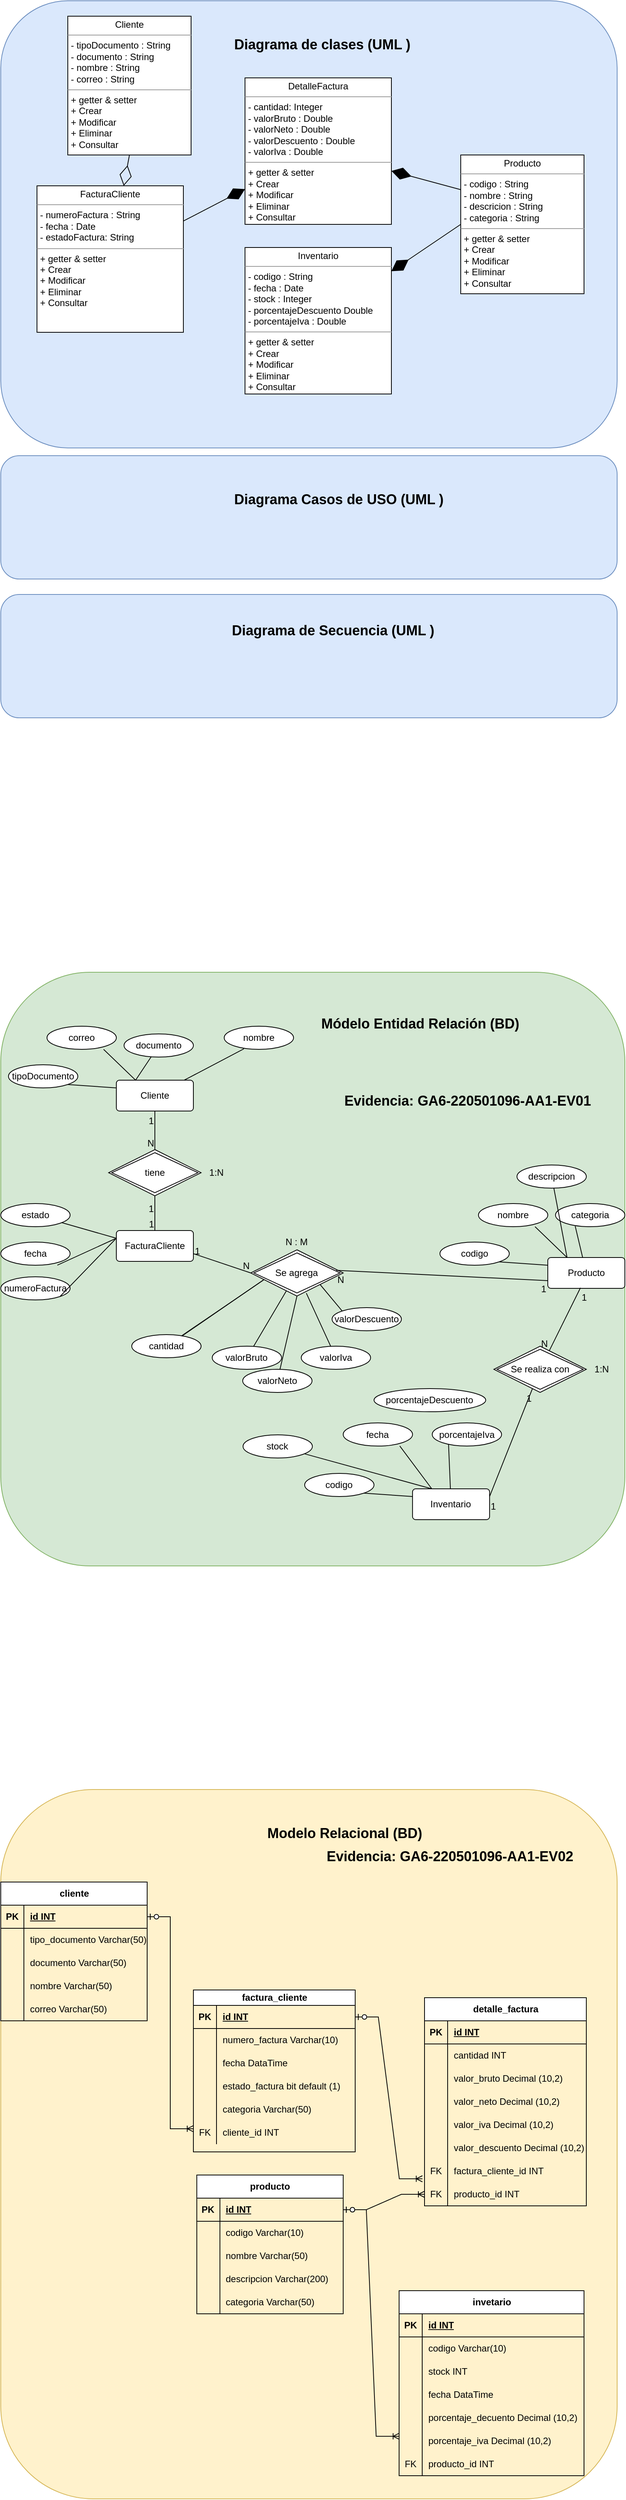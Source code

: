 <mxfile version="22.1.1" type="github">
  <diagram name="Página-1" id="lRrv80_V2zP-I7fB7Nj7">
    <mxGraphModel dx="1728" dy="1821" grid="1" gridSize="10" guides="1" tooltips="1" connect="1" arrows="1" fold="1" page="1" pageScale="1" pageWidth="827" pageHeight="1169" math="0" shadow="0">
      <root>
        <mxCell id="0" />
        <mxCell id="1" parent="0" />
        <mxCell id="ZoLgGPwyBZnqr0tmu89g-274" value="" style="rounded=1;whiteSpace=wrap;html=1;fillColor=#fff2cc;strokeColor=#d6b656;" vertex="1" parent="1">
          <mxGeometry x="10" y="1180" width="800" height="920" as="geometry" />
        </mxCell>
        <mxCell id="ZoLgGPwyBZnqr0tmu89g-132" value="" style="rounded=1;whiteSpace=wrap;html=1;fillColor=#d5e8d4;strokeColor=#82b366;" vertex="1" parent="1">
          <mxGeometry x="10" y="120" width="810" height="770" as="geometry" />
        </mxCell>
        <mxCell id="ZoLgGPwyBZnqr0tmu89g-1" value="Cliente" style="rounded=1;arcSize=10;whiteSpace=wrap;html=1;align=center;" vertex="1" parent="1">
          <mxGeometry x="160" y="260" width="100" height="40" as="geometry" />
        </mxCell>
        <mxCell id="ZoLgGPwyBZnqr0tmu89g-2" value="tipoDocumento" style="ellipse;whiteSpace=wrap;html=1;" vertex="1" parent="1">
          <mxGeometry x="20" y="240" width="90" height="30" as="geometry" />
        </mxCell>
        <mxCell id="ZoLgGPwyBZnqr0tmu89g-3" value="documento" style="ellipse;whiteSpace=wrap;html=1;" vertex="1" parent="1">
          <mxGeometry x="170" y="200" width="90" height="30" as="geometry" />
        </mxCell>
        <mxCell id="ZoLgGPwyBZnqr0tmu89g-4" value="nombre" style="ellipse;whiteSpace=wrap;html=1;" vertex="1" parent="1">
          <mxGeometry x="300" y="190" width="90" height="30" as="geometry" />
        </mxCell>
        <mxCell id="ZoLgGPwyBZnqr0tmu89g-5" value="correo" style="ellipse;whiteSpace=wrap;html=1;" vertex="1" parent="1">
          <mxGeometry x="70" y="190" width="90" height="30" as="geometry" />
        </mxCell>
        <mxCell id="ZoLgGPwyBZnqr0tmu89g-6" value="" style="endArrow=none;html=1;rounded=0;entryX=0.816;entryY=0.999;entryDx=0;entryDy=0;entryPerimeter=0;exitX=0.25;exitY=0;exitDx=0;exitDy=0;" edge="1" parent="1" source="ZoLgGPwyBZnqr0tmu89g-1" target="ZoLgGPwyBZnqr0tmu89g-5">
          <mxGeometry relative="1" as="geometry">
            <mxPoint x="190" y="280" as="sourcePoint" />
            <mxPoint x="740" y="450" as="targetPoint" />
          </mxGeometry>
        </mxCell>
        <mxCell id="ZoLgGPwyBZnqr0tmu89g-7" value="" style="resizable=0;html=1;whiteSpace=wrap;align=right;verticalAlign=bottom;" connectable="0" vertex="1" parent="ZoLgGPwyBZnqr0tmu89g-6">
          <mxGeometry x="1" relative="1" as="geometry" />
        </mxCell>
        <mxCell id="ZoLgGPwyBZnqr0tmu89g-8" value="" style="endArrow=none;html=1;rounded=0;entryX=1;entryY=1;entryDx=0;entryDy=0;exitX=0;exitY=0.25;exitDx=0;exitDy=0;exitPerimeter=0;" edge="1" parent="1" source="ZoLgGPwyBZnqr0tmu89g-1" target="ZoLgGPwyBZnqr0tmu89g-2">
          <mxGeometry relative="1" as="geometry">
            <mxPoint x="200" y="286" as="sourcePoint" />
            <mxPoint x="153" y="230" as="targetPoint" />
          </mxGeometry>
        </mxCell>
        <mxCell id="ZoLgGPwyBZnqr0tmu89g-9" value="" style="resizable=0;html=1;whiteSpace=wrap;align=right;verticalAlign=bottom;" connectable="0" vertex="1" parent="ZoLgGPwyBZnqr0tmu89g-8">
          <mxGeometry x="1" relative="1" as="geometry" />
        </mxCell>
        <mxCell id="ZoLgGPwyBZnqr0tmu89g-10" value="" style="endArrow=none;html=1;rounded=0;exitX=0.25;exitY=0;exitDx=0;exitDy=0;" edge="1" parent="1" source="ZoLgGPwyBZnqr0tmu89g-1" target="ZoLgGPwyBZnqr0tmu89g-3">
          <mxGeometry relative="1" as="geometry">
            <mxPoint x="200" y="286" as="sourcePoint" />
            <mxPoint x="153" y="230" as="targetPoint" />
          </mxGeometry>
        </mxCell>
        <mxCell id="ZoLgGPwyBZnqr0tmu89g-11" value="" style="resizable=0;html=1;whiteSpace=wrap;align=right;verticalAlign=bottom;" connectable="0" vertex="1" parent="ZoLgGPwyBZnqr0tmu89g-10">
          <mxGeometry x="1" relative="1" as="geometry" />
        </mxCell>
        <mxCell id="ZoLgGPwyBZnqr0tmu89g-12" value="" style="endArrow=none;html=1;rounded=0;entryX=0.284;entryY=0.976;entryDx=0;entryDy=0;entryPerimeter=0;" edge="1" parent="1" source="ZoLgGPwyBZnqr0tmu89g-1" target="ZoLgGPwyBZnqr0tmu89g-4">
          <mxGeometry relative="1" as="geometry">
            <mxPoint x="225" y="280" as="sourcePoint" />
            <mxPoint x="248" y="230" as="targetPoint" />
          </mxGeometry>
        </mxCell>
        <mxCell id="ZoLgGPwyBZnqr0tmu89g-13" value="" style="resizable=0;html=1;whiteSpace=wrap;align=right;verticalAlign=bottom;" connectable="0" vertex="1" parent="ZoLgGPwyBZnqr0tmu89g-12">
          <mxGeometry x="1" relative="1" as="geometry" />
        </mxCell>
        <mxCell id="ZoLgGPwyBZnqr0tmu89g-14" value="Producto" style="rounded=1;arcSize=10;whiteSpace=wrap;html=1;align=center;" vertex="1" parent="1">
          <mxGeometry x="720" y="490" width="100" height="40" as="geometry" />
        </mxCell>
        <mxCell id="ZoLgGPwyBZnqr0tmu89g-15" value="codigo" style="ellipse;whiteSpace=wrap;html=1;" vertex="1" parent="1">
          <mxGeometry x="580" y="470" width="90" height="30" as="geometry" />
        </mxCell>
        <mxCell id="ZoLgGPwyBZnqr0tmu89g-16" value="descripcion" style="ellipse;whiteSpace=wrap;html=1;" vertex="1" parent="1">
          <mxGeometry x="680" y="370" width="90" height="30" as="geometry" />
        </mxCell>
        <mxCell id="ZoLgGPwyBZnqr0tmu89g-17" value="categoria" style="ellipse;whiteSpace=wrap;html=1;" vertex="1" parent="1">
          <mxGeometry x="730" y="420" width="90" height="30" as="geometry" />
        </mxCell>
        <mxCell id="ZoLgGPwyBZnqr0tmu89g-18" value="nombre" style="ellipse;whiteSpace=wrap;html=1;" vertex="1" parent="1">
          <mxGeometry x="630" y="420" width="90" height="30" as="geometry" />
        </mxCell>
        <mxCell id="ZoLgGPwyBZnqr0tmu89g-19" value="" style="endArrow=none;html=1;rounded=0;entryX=0.816;entryY=0.999;entryDx=0;entryDy=0;entryPerimeter=0;exitX=0.25;exitY=0;exitDx=0;exitDy=0;" edge="1" parent="1" source="ZoLgGPwyBZnqr0tmu89g-14" target="ZoLgGPwyBZnqr0tmu89g-18">
          <mxGeometry relative="1" as="geometry">
            <mxPoint x="750" y="510" as="sourcePoint" />
            <mxPoint x="1300" y="680" as="targetPoint" />
          </mxGeometry>
        </mxCell>
        <mxCell id="ZoLgGPwyBZnqr0tmu89g-20" value="" style="resizable=0;html=1;whiteSpace=wrap;align=right;verticalAlign=bottom;" connectable="0" vertex="1" parent="ZoLgGPwyBZnqr0tmu89g-19">
          <mxGeometry x="1" relative="1" as="geometry" />
        </mxCell>
        <mxCell id="ZoLgGPwyBZnqr0tmu89g-21" value="" style="endArrow=none;html=1;rounded=0;entryX=1;entryY=1;entryDx=0;entryDy=0;exitX=0;exitY=0.25;exitDx=0;exitDy=0;exitPerimeter=0;" edge="1" parent="1" source="ZoLgGPwyBZnqr0tmu89g-14" target="ZoLgGPwyBZnqr0tmu89g-15">
          <mxGeometry relative="1" as="geometry">
            <mxPoint x="760" y="516" as="sourcePoint" />
            <mxPoint x="713" y="460" as="targetPoint" />
          </mxGeometry>
        </mxCell>
        <mxCell id="ZoLgGPwyBZnqr0tmu89g-22" value="" style="resizable=0;html=1;whiteSpace=wrap;align=right;verticalAlign=bottom;" connectable="0" vertex="1" parent="ZoLgGPwyBZnqr0tmu89g-21">
          <mxGeometry x="1" relative="1" as="geometry" />
        </mxCell>
        <mxCell id="ZoLgGPwyBZnqr0tmu89g-23" value="" style="endArrow=none;html=1;rounded=0;exitX=0.25;exitY=0;exitDx=0;exitDy=0;" edge="1" parent="1" source="ZoLgGPwyBZnqr0tmu89g-14" target="ZoLgGPwyBZnqr0tmu89g-16">
          <mxGeometry relative="1" as="geometry">
            <mxPoint x="760" y="516" as="sourcePoint" />
            <mxPoint x="713" y="460" as="targetPoint" />
          </mxGeometry>
        </mxCell>
        <mxCell id="ZoLgGPwyBZnqr0tmu89g-24" value="" style="resizable=0;html=1;whiteSpace=wrap;align=right;verticalAlign=bottom;" connectable="0" vertex="1" parent="ZoLgGPwyBZnqr0tmu89g-23">
          <mxGeometry x="1" relative="1" as="geometry" />
        </mxCell>
        <mxCell id="ZoLgGPwyBZnqr0tmu89g-25" value="" style="endArrow=none;html=1;rounded=0;entryX=0.284;entryY=0.976;entryDx=0;entryDy=0;entryPerimeter=0;" edge="1" parent="1" source="ZoLgGPwyBZnqr0tmu89g-14" target="ZoLgGPwyBZnqr0tmu89g-17">
          <mxGeometry relative="1" as="geometry">
            <mxPoint x="785" y="510" as="sourcePoint" />
            <mxPoint x="808" y="460" as="targetPoint" />
          </mxGeometry>
        </mxCell>
        <mxCell id="ZoLgGPwyBZnqr0tmu89g-26" value="" style="resizable=0;html=1;whiteSpace=wrap;align=right;verticalAlign=bottom;" connectable="0" vertex="1" parent="ZoLgGPwyBZnqr0tmu89g-25">
          <mxGeometry x="1" relative="1" as="geometry" />
        </mxCell>
        <mxCell id="ZoLgGPwyBZnqr0tmu89g-27" value="Inventario" style="rounded=1;arcSize=10;whiteSpace=wrap;html=1;align=center;" vertex="1" parent="1">
          <mxGeometry x="544.44" y="790" width="100" height="40" as="geometry" />
        </mxCell>
        <mxCell id="ZoLgGPwyBZnqr0tmu89g-28" value="codigo" style="ellipse;whiteSpace=wrap;html=1;" vertex="1" parent="1">
          <mxGeometry x="404.44" y="770" width="90" height="30" as="geometry" />
        </mxCell>
        <mxCell id="ZoLgGPwyBZnqr0tmu89g-29" value="stock" style="ellipse;whiteSpace=wrap;html=1;" vertex="1" parent="1">
          <mxGeometry x="324.44" y="720" width="90" height="30" as="geometry" />
        </mxCell>
        <mxCell id="ZoLgGPwyBZnqr0tmu89g-30" value="porcentajeDescuento" style="ellipse;whiteSpace=wrap;html=1;" vertex="1" parent="1">
          <mxGeometry x="494.44" y="660" width="145" height="30" as="geometry" />
        </mxCell>
        <mxCell id="ZoLgGPwyBZnqr0tmu89g-31" value="fecha" style="ellipse;whiteSpace=wrap;html=1;" vertex="1" parent="1">
          <mxGeometry x="454.44" y="704.51" width="90" height="30" as="geometry" />
        </mxCell>
        <mxCell id="ZoLgGPwyBZnqr0tmu89g-32" value="" style="endArrow=none;html=1;rounded=0;entryX=0.816;entryY=0.999;entryDx=0;entryDy=0;entryPerimeter=0;exitX=0.25;exitY=0;exitDx=0;exitDy=0;" edge="1" parent="1" source="ZoLgGPwyBZnqr0tmu89g-27" target="ZoLgGPwyBZnqr0tmu89g-31">
          <mxGeometry relative="1" as="geometry">
            <mxPoint x="574.44" y="810" as="sourcePoint" />
            <mxPoint x="1124.44" y="980" as="targetPoint" />
          </mxGeometry>
        </mxCell>
        <mxCell id="ZoLgGPwyBZnqr0tmu89g-33" value="" style="resizable=0;html=1;whiteSpace=wrap;align=right;verticalAlign=bottom;" connectable="0" vertex="1" parent="ZoLgGPwyBZnqr0tmu89g-32">
          <mxGeometry x="1" relative="1" as="geometry" />
        </mxCell>
        <mxCell id="ZoLgGPwyBZnqr0tmu89g-34" value="" style="endArrow=none;html=1;rounded=0;entryX=1;entryY=1;entryDx=0;entryDy=0;exitX=0;exitY=0.25;exitDx=0;exitDy=0;exitPerimeter=0;" edge="1" parent="1" source="ZoLgGPwyBZnqr0tmu89g-27" target="ZoLgGPwyBZnqr0tmu89g-28">
          <mxGeometry relative="1" as="geometry">
            <mxPoint x="584.44" y="816" as="sourcePoint" />
            <mxPoint x="537.44" y="760" as="targetPoint" />
          </mxGeometry>
        </mxCell>
        <mxCell id="ZoLgGPwyBZnqr0tmu89g-35" value="" style="resizable=0;html=1;whiteSpace=wrap;align=right;verticalAlign=bottom;" connectable="0" vertex="1" parent="ZoLgGPwyBZnqr0tmu89g-34">
          <mxGeometry x="1" relative="1" as="geometry" />
        </mxCell>
        <mxCell id="ZoLgGPwyBZnqr0tmu89g-36" value="" style="endArrow=none;html=1;rounded=0;exitX=0.25;exitY=0;exitDx=0;exitDy=0;" edge="1" parent="1" source="ZoLgGPwyBZnqr0tmu89g-27" target="ZoLgGPwyBZnqr0tmu89g-29">
          <mxGeometry relative="1" as="geometry">
            <mxPoint x="584.44" y="816" as="sourcePoint" />
            <mxPoint x="537.44" y="760" as="targetPoint" />
          </mxGeometry>
        </mxCell>
        <mxCell id="ZoLgGPwyBZnqr0tmu89g-37" value="" style="resizable=0;html=1;whiteSpace=wrap;align=right;verticalAlign=bottom;" connectable="0" vertex="1" parent="ZoLgGPwyBZnqr0tmu89g-36">
          <mxGeometry x="1" relative="1" as="geometry" />
        </mxCell>
        <mxCell id="ZoLgGPwyBZnqr0tmu89g-38" value="" style="endArrow=none;html=1;rounded=0;entryX=0.284;entryY=0.976;entryDx=0;entryDy=0;entryPerimeter=0;" edge="1" parent="1" source="ZoLgGPwyBZnqr0tmu89g-27">
          <mxGeometry relative="1" as="geometry">
            <mxPoint x="609.44" y="810" as="sourcePoint" />
            <mxPoint x="590.62" y="719.28" as="targetPoint" />
          </mxGeometry>
        </mxCell>
        <mxCell id="ZoLgGPwyBZnqr0tmu89g-39" value="" style="resizable=0;html=1;whiteSpace=wrap;align=right;verticalAlign=bottom;" connectable="0" vertex="1" parent="ZoLgGPwyBZnqr0tmu89g-38">
          <mxGeometry x="1" relative="1" as="geometry" />
        </mxCell>
        <mxCell id="ZoLgGPwyBZnqr0tmu89g-40" value="" style="resizable=0;html=1;whiteSpace=wrap;align=right;verticalAlign=bottom;" connectable="0" vertex="1" parent="1">
          <mxGeometry x="629.927" y="739.512" as="geometry" />
        </mxCell>
        <mxCell id="ZoLgGPwyBZnqr0tmu89g-41" value="porcentajeIva" style="ellipse;whiteSpace=wrap;html=1;" vertex="1" parent="1">
          <mxGeometry x="570" y="704.51" width="90" height="30" as="geometry" />
        </mxCell>
        <mxCell id="ZoLgGPwyBZnqr0tmu89g-44" value="Se realiza con" style="shape=rhombus;double=1;perimeter=rhombusPerimeter;whiteSpace=wrap;html=1;align=center;" vertex="1" parent="1">
          <mxGeometry x="650" y="605" width="120" height="60" as="geometry" />
        </mxCell>
        <mxCell id="ZoLgGPwyBZnqr0tmu89g-51" value="" style="endArrow=none;html=1;rounded=0;exitX=0.424;exitY=0.982;exitDx=0;exitDy=0;exitPerimeter=0;" edge="1" parent="1" source="ZoLgGPwyBZnqr0tmu89g-14" target="ZoLgGPwyBZnqr0tmu89g-44">
          <mxGeometry relative="1" as="geometry">
            <mxPoint x="570" y="600" as="sourcePoint" />
            <mxPoint x="730" y="600" as="targetPoint" />
          </mxGeometry>
        </mxCell>
        <mxCell id="ZoLgGPwyBZnqr0tmu89g-52" value="1" style="resizable=0;html=1;whiteSpace=wrap;align=left;verticalAlign=bottom;" connectable="0" vertex="1" parent="ZoLgGPwyBZnqr0tmu89g-51">
          <mxGeometry x="-1" relative="1" as="geometry">
            <mxPoint y="21" as="offset" />
          </mxGeometry>
        </mxCell>
        <mxCell id="ZoLgGPwyBZnqr0tmu89g-53" value="N" style="resizable=0;html=1;whiteSpace=wrap;align=right;verticalAlign=bottom;" connectable="0" vertex="1" parent="ZoLgGPwyBZnqr0tmu89g-51">
          <mxGeometry x="1" relative="1" as="geometry" />
        </mxCell>
        <mxCell id="ZoLgGPwyBZnqr0tmu89g-54" value="" style="endArrow=none;html=1;rounded=0;exitX=1;exitY=0.25;exitDx=0;exitDy=0;" edge="1" parent="1" source="ZoLgGPwyBZnqr0tmu89g-27" target="ZoLgGPwyBZnqr0tmu89g-44">
          <mxGeometry relative="1" as="geometry">
            <mxPoint x="680" y="690" as="sourcePoint" />
            <mxPoint x="640" y="772" as="targetPoint" />
          </mxGeometry>
        </mxCell>
        <mxCell id="ZoLgGPwyBZnqr0tmu89g-55" value="1" style="resizable=0;html=1;whiteSpace=wrap;align=left;verticalAlign=bottom;" connectable="0" vertex="1" parent="ZoLgGPwyBZnqr0tmu89g-54">
          <mxGeometry x="-1" relative="1" as="geometry">
            <mxPoint y="21" as="offset" />
          </mxGeometry>
        </mxCell>
        <mxCell id="ZoLgGPwyBZnqr0tmu89g-56" value="1" style="resizable=0;html=1;whiteSpace=wrap;align=right;verticalAlign=bottom;" connectable="0" vertex="1" parent="ZoLgGPwyBZnqr0tmu89g-54">
          <mxGeometry x="1" relative="1" as="geometry">
            <mxPoint y="21" as="offset" />
          </mxGeometry>
        </mxCell>
        <mxCell id="ZoLgGPwyBZnqr0tmu89g-57" value="1:N" style="text;html=1;strokeColor=none;fillColor=none;align=center;verticalAlign=middle;whiteSpace=wrap;rounded=0;" vertex="1" parent="1">
          <mxGeometry x="770" y="620" width="40" height="30" as="geometry" />
        </mxCell>
        <mxCell id="ZoLgGPwyBZnqr0tmu89g-58" value="FacturaCliente" style="rounded=1;arcSize=10;whiteSpace=wrap;html=1;align=center;" vertex="1" parent="1">
          <mxGeometry x="160" y="455" width="100" height="40" as="geometry" />
        </mxCell>
        <mxCell id="ZoLgGPwyBZnqr0tmu89g-59" value="numeroFactura" style="ellipse;whiteSpace=wrap;html=1;" vertex="1" parent="1">
          <mxGeometry x="10" y="515" width="90" height="30" as="geometry" />
        </mxCell>
        <mxCell id="ZoLgGPwyBZnqr0tmu89g-60" value="estado" style="ellipse;whiteSpace=wrap;html=1;" vertex="1" parent="1">
          <mxGeometry x="10" y="420" width="90" height="30" as="geometry" />
        </mxCell>
        <mxCell id="ZoLgGPwyBZnqr0tmu89g-62" value="fecha" style="ellipse;whiteSpace=wrap;html=1;" vertex="1" parent="1">
          <mxGeometry x="10" y="470" width="90" height="30" as="geometry" />
        </mxCell>
        <mxCell id="ZoLgGPwyBZnqr0tmu89g-63" value="" style="endArrow=none;html=1;rounded=0;entryX=0.816;entryY=0.999;entryDx=0;entryDy=0;entryPerimeter=0;exitX=0;exitY=0.25;exitDx=0;exitDy=0;" edge="1" parent="1" source="ZoLgGPwyBZnqr0tmu89g-58" target="ZoLgGPwyBZnqr0tmu89g-62">
          <mxGeometry relative="1" as="geometry">
            <mxPoint x="210" y="460" as="sourcePoint" />
            <mxPoint x="760" y="630" as="targetPoint" />
          </mxGeometry>
        </mxCell>
        <mxCell id="ZoLgGPwyBZnqr0tmu89g-64" value="" style="resizable=0;html=1;whiteSpace=wrap;align=right;verticalAlign=bottom;" connectable="0" vertex="1" parent="ZoLgGPwyBZnqr0tmu89g-63">
          <mxGeometry x="1" relative="1" as="geometry" />
        </mxCell>
        <mxCell id="ZoLgGPwyBZnqr0tmu89g-65" value="" style="endArrow=none;html=1;rounded=0;entryX=1;entryY=1;entryDx=0;entryDy=0;exitX=0;exitY=0.25;exitDx=0;exitDy=0;exitPerimeter=0;" edge="1" parent="1" source="ZoLgGPwyBZnqr0tmu89g-58" target="ZoLgGPwyBZnqr0tmu89g-59">
          <mxGeometry relative="1" as="geometry">
            <mxPoint x="220" y="466" as="sourcePoint" />
            <mxPoint x="173" y="410" as="targetPoint" />
          </mxGeometry>
        </mxCell>
        <mxCell id="ZoLgGPwyBZnqr0tmu89g-66" value="" style="resizable=0;html=1;whiteSpace=wrap;align=right;verticalAlign=bottom;" connectable="0" vertex="1" parent="ZoLgGPwyBZnqr0tmu89g-65">
          <mxGeometry x="1" relative="1" as="geometry" />
        </mxCell>
        <mxCell id="ZoLgGPwyBZnqr0tmu89g-67" value="" style="endArrow=none;html=1;rounded=0;exitX=0;exitY=0.25;exitDx=0;exitDy=0;" edge="1" parent="1" source="ZoLgGPwyBZnqr0tmu89g-58" target="ZoLgGPwyBZnqr0tmu89g-60">
          <mxGeometry relative="1" as="geometry">
            <mxPoint x="220" y="466" as="sourcePoint" />
            <mxPoint x="173" y="410" as="targetPoint" />
          </mxGeometry>
        </mxCell>
        <mxCell id="ZoLgGPwyBZnqr0tmu89g-68" value="" style="resizable=0;html=1;whiteSpace=wrap;align=right;verticalAlign=bottom;" connectable="0" vertex="1" parent="ZoLgGPwyBZnqr0tmu89g-67">
          <mxGeometry x="1" relative="1" as="geometry" />
        </mxCell>
        <mxCell id="ZoLgGPwyBZnqr0tmu89g-71" value="tiene" style="shape=rhombus;double=1;perimeter=rhombusPerimeter;whiteSpace=wrap;html=1;align=center;" vertex="1" parent="1">
          <mxGeometry x="150" y="350" width="120" height="60" as="geometry" />
        </mxCell>
        <mxCell id="ZoLgGPwyBZnqr0tmu89g-72" value="" style="endArrow=none;html=1;rounded=0;exitX=0.5;exitY=1;exitDx=0;exitDy=0;entryX=0.5;entryY=0;entryDx=0;entryDy=0;" edge="1" parent="1" source="ZoLgGPwyBZnqr0tmu89g-1" target="ZoLgGPwyBZnqr0tmu89g-71">
          <mxGeometry relative="1" as="geometry">
            <mxPoint x="340" y="352" as="sourcePoint" />
            <mxPoint x="300" y="434" as="targetPoint" />
          </mxGeometry>
        </mxCell>
        <mxCell id="ZoLgGPwyBZnqr0tmu89g-73" value="1" style="resizable=0;html=1;whiteSpace=wrap;align=left;verticalAlign=bottom;" connectable="0" vertex="1" parent="ZoLgGPwyBZnqr0tmu89g-72">
          <mxGeometry x="-1" relative="1" as="geometry">
            <mxPoint x="-10" y="21" as="offset" />
          </mxGeometry>
        </mxCell>
        <mxCell id="ZoLgGPwyBZnqr0tmu89g-74" value="N" style="resizable=0;html=1;whiteSpace=wrap;align=right;verticalAlign=bottom;" connectable="0" vertex="1" parent="ZoLgGPwyBZnqr0tmu89g-72">
          <mxGeometry x="1" relative="1" as="geometry">
            <mxPoint as="offset" />
          </mxGeometry>
        </mxCell>
        <mxCell id="ZoLgGPwyBZnqr0tmu89g-75" value="" style="endArrow=none;html=1;rounded=0;exitX=0.5;exitY=1;exitDx=0;exitDy=0;entryX=0.5;entryY=0;entryDx=0;entryDy=0;" edge="1" parent="1" source="ZoLgGPwyBZnqr0tmu89g-71" target="ZoLgGPwyBZnqr0tmu89g-58">
          <mxGeometry relative="1" as="geometry">
            <mxPoint x="209.76" y="410" as="sourcePoint" />
            <mxPoint x="210" y="460" as="targetPoint" />
          </mxGeometry>
        </mxCell>
        <mxCell id="ZoLgGPwyBZnqr0tmu89g-76" value="1" style="resizable=0;html=1;whiteSpace=wrap;align=left;verticalAlign=bottom;" connectable="0" vertex="1" parent="ZoLgGPwyBZnqr0tmu89g-75">
          <mxGeometry x="-1" relative="1" as="geometry">
            <mxPoint x="-10" y="25" as="offset" />
          </mxGeometry>
        </mxCell>
        <mxCell id="ZoLgGPwyBZnqr0tmu89g-77" value="1" style="resizable=0;html=1;whiteSpace=wrap;align=right;verticalAlign=bottom;" connectable="0" vertex="1" parent="ZoLgGPwyBZnqr0tmu89g-75">
          <mxGeometry x="1" relative="1" as="geometry">
            <mxPoint as="offset" />
          </mxGeometry>
        </mxCell>
        <mxCell id="ZoLgGPwyBZnqr0tmu89g-79" value="1:N" style="text;html=1;strokeColor=none;fillColor=none;align=center;verticalAlign=middle;whiteSpace=wrap;rounded=0;" vertex="1" parent="1">
          <mxGeometry x="270" y="365" width="40" height="30" as="geometry" />
        </mxCell>
        <mxCell id="ZoLgGPwyBZnqr0tmu89g-80" value="Se agrega" style="shape=rhombus;double=1;perimeter=rhombusPerimeter;whiteSpace=wrap;html=1;align=center;" vertex="1" parent="1">
          <mxGeometry x="334.44" y="480" width="120" height="60" as="geometry" />
        </mxCell>
        <mxCell id="ZoLgGPwyBZnqr0tmu89g-81" value="" style="endArrow=none;html=1;rounded=0;exitX=1;exitY=0.75;exitDx=0;exitDy=0;entryX=0;entryY=0.5;entryDx=0;entryDy=0;" edge="1" parent="1" source="ZoLgGPwyBZnqr0tmu89g-58" target="ZoLgGPwyBZnqr0tmu89g-80">
          <mxGeometry relative="1" as="geometry">
            <mxPoint x="270" y="530" as="sourcePoint" />
            <mxPoint x="230" y="612" as="targetPoint" />
          </mxGeometry>
        </mxCell>
        <mxCell id="ZoLgGPwyBZnqr0tmu89g-82" value="1" style="resizable=0;html=1;whiteSpace=wrap;align=left;verticalAlign=bottom;" connectable="0" vertex="1" parent="ZoLgGPwyBZnqr0tmu89g-81">
          <mxGeometry x="-1" relative="1" as="geometry">
            <mxPoint y="5" as="offset" />
          </mxGeometry>
        </mxCell>
        <mxCell id="ZoLgGPwyBZnqr0tmu89g-83" value="N" style="resizable=0;html=1;whiteSpace=wrap;align=right;verticalAlign=bottom;" connectable="0" vertex="1" parent="ZoLgGPwyBZnqr0tmu89g-81">
          <mxGeometry x="1" relative="1" as="geometry" />
        </mxCell>
        <mxCell id="ZoLgGPwyBZnqr0tmu89g-85" value="" style="endArrow=none;html=1;rounded=0;exitX=0.924;exitY=0.443;exitDx=0;exitDy=0;exitPerimeter=0;entryX=0;entryY=0.75;entryDx=0;entryDy=0;" edge="1" parent="1" source="ZoLgGPwyBZnqr0tmu89g-80" target="ZoLgGPwyBZnqr0tmu89g-14">
          <mxGeometry relative="1" as="geometry">
            <mxPoint x="480" y="540" as="sourcePoint" />
            <mxPoint x="563" y="556" as="targetPoint" />
          </mxGeometry>
        </mxCell>
        <mxCell id="ZoLgGPwyBZnqr0tmu89g-86" value="N" style="resizable=0;html=1;whiteSpace=wrap;align=left;verticalAlign=bottom;" connectable="0" vertex="1" parent="ZoLgGPwyBZnqr0tmu89g-85">
          <mxGeometry x="-1" relative="1" as="geometry">
            <mxPoint y="21" as="offset" />
          </mxGeometry>
        </mxCell>
        <mxCell id="ZoLgGPwyBZnqr0tmu89g-87" value="1" style="resizable=0;html=1;whiteSpace=wrap;align=right;verticalAlign=bottom;" connectable="0" vertex="1" parent="ZoLgGPwyBZnqr0tmu89g-85">
          <mxGeometry x="1" relative="1" as="geometry">
            <mxPoint y="20" as="offset" />
          </mxGeometry>
        </mxCell>
        <mxCell id="ZoLgGPwyBZnqr0tmu89g-88" value="N : M" style="text;html=1;strokeColor=none;fillColor=none;align=center;verticalAlign=middle;whiteSpace=wrap;rounded=0;" vertex="1" parent="1">
          <mxGeometry x="374.44" y="455" width="40" height="30" as="geometry" />
        </mxCell>
        <mxCell id="ZoLgGPwyBZnqr0tmu89g-89" value="cantidad" style="ellipse;whiteSpace=wrap;html=1;" vertex="1" parent="1">
          <mxGeometry x="180" y="590" width="90" height="30" as="geometry" />
        </mxCell>
        <mxCell id="ZoLgGPwyBZnqr0tmu89g-90" value="" style="resizable=0;html=1;whiteSpace=wrap;align=right;verticalAlign=bottom;" connectable="0" vertex="1" parent="1">
          <mxGeometry x="257.407" y="615.446" as="geometry" />
        </mxCell>
        <mxCell id="ZoLgGPwyBZnqr0tmu89g-91" value="" style="endArrow=none;html=1;rounded=0;exitX=0.141;exitY=0.649;exitDx=0;exitDy=0;exitPerimeter=0;" edge="1" parent="1" source="ZoLgGPwyBZnqr0tmu89g-80" target="ZoLgGPwyBZnqr0tmu89g-89">
          <mxGeometry relative="1" as="geometry">
            <mxPoint x="353" y="585" as="sourcePoint" />
            <mxPoint x="290" y="580" as="targetPoint" />
          </mxGeometry>
        </mxCell>
        <mxCell id="ZoLgGPwyBZnqr0tmu89g-92" value="" style="resizable=0;html=1;whiteSpace=wrap;align=right;verticalAlign=bottom;" connectable="0" vertex="1" parent="ZoLgGPwyBZnqr0tmu89g-91">
          <mxGeometry x="1" relative="1" as="geometry" />
        </mxCell>
        <mxCell id="ZoLgGPwyBZnqr0tmu89g-93" value="valorBruto" style="ellipse;whiteSpace=wrap;html=1;" vertex="1" parent="1">
          <mxGeometry x="284.44" y="605" width="90" height="30" as="geometry" />
        </mxCell>
        <mxCell id="ZoLgGPwyBZnqr0tmu89g-94" value="valorNeto" style="ellipse;whiteSpace=wrap;html=1;" vertex="1" parent="1">
          <mxGeometry x="324" y="635" width="90" height="30" as="geometry" />
        </mxCell>
        <mxCell id="ZoLgGPwyBZnqr0tmu89g-95" value="valorDescuento" style="ellipse;whiteSpace=wrap;html=1;" vertex="1" parent="1">
          <mxGeometry x="440" y="555" width="90" height="30" as="geometry" />
        </mxCell>
        <mxCell id="ZoLgGPwyBZnqr0tmu89g-96" value="valorIva" style="ellipse;whiteSpace=wrap;html=1;" vertex="1" parent="1">
          <mxGeometry x="400" y="605" width="90" height="30" as="geometry" />
        </mxCell>
        <mxCell id="ZoLgGPwyBZnqr0tmu89g-97" value="" style="endArrow=none;html=1;rounded=0;exitX=0.141;exitY=0.649;exitDx=0;exitDy=0;exitPerimeter=0;" edge="1" parent="1">
          <mxGeometry relative="1" as="geometry">
            <mxPoint x="351" y="519" as="sourcePoint" />
            <mxPoint x="245" y="592" as="targetPoint" />
          </mxGeometry>
        </mxCell>
        <mxCell id="ZoLgGPwyBZnqr0tmu89g-98" value="" style="resizable=0;html=1;whiteSpace=wrap;align=right;verticalAlign=bottom;" connectable="0" vertex="1" parent="ZoLgGPwyBZnqr0tmu89g-97">
          <mxGeometry x="1" relative="1" as="geometry" />
        </mxCell>
        <mxCell id="ZoLgGPwyBZnqr0tmu89g-99" value="" style="endArrow=none;html=1;rounded=0;" edge="1" parent="1" source="ZoLgGPwyBZnqr0tmu89g-80" target="ZoLgGPwyBZnqr0tmu89g-93">
          <mxGeometry relative="1" as="geometry">
            <mxPoint x="361" y="529" as="sourcePoint" />
            <mxPoint x="255" y="602" as="targetPoint" />
          </mxGeometry>
        </mxCell>
        <mxCell id="ZoLgGPwyBZnqr0tmu89g-100" value="" style="resizable=0;html=1;whiteSpace=wrap;align=right;verticalAlign=bottom;" connectable="0" vertex="1" parent="ZoLgGPwyBZnqr0tmu89g-99">
          <mxGeometry x="1" relative="1" as="geometry" />
        </mxCell>
        <mxCell id="ZoLgGPwyBZnqr0tmu89g-101" value="" style="endArrow=none;html=1;rounded=0;exitX=0.5;exitY=1;exitDx=0;exitDy=0;" edge="1" parent="1" source="ZoLgGPwyBZnqr0tmu89g-80" target="ZoLgGPwyBZnqr0tmu89g-94">
          <mxGeometry relative="1" as="geometry">
            <mxPoint x="371" y="539" as="sourcePoint" />
            <mxPoint x="265" y="612" as="targetPoint" />
          </mxGeometry>
        </mxCell>
        <mxCell id="ZoLgGPwyBZnqr0tmu89g-102" value="" style="resizable=0;html=1;whiteSpace=wrap;align=right;verticalAlign=bottom;" connectable="0" vertex="1" parent="ZoLgGPwyBZnqr0tmu89g-101">
          <mxGeometry x="1" relative="1" as="geometry" />
        </mxCell>
        <mxCell id="ZoLgGPwyBZnqr0tmu89g-103" value="" style="endArrow=none;html=1;rounded=0;exitX=0.601;exitY=0.936;exitDx=0;exitDy=0;exitPerimeter=0;" edge="1" parent="1" source="ZoLgGPwyBZnqr0tmu89g-80" target="ZoLgGPwyBZnqr0tmu89g-96">
          <mxGeometry relative="1" as="geometry">
            <mxPoint x="381" y="549" as="sourcePoint" />
            <mxPoint x="275" y="622" as="targetPoint" />
          </mxGeometry>
        </mxCell>
        <mxCell id="ZoLgGPwyBZnqr0tmu89g-104" value="" style="resizable=0;html=1;whiteSpace=wrap;align=right;verticalAlign=bottom;" connectable="0" vertex="1" parent="ZoLgGPwyBZnqr0tmu89g-103">
          <mxGeometry x="1" relative="1" as="geometry" />
        </mxCell>
        <mxCell id="ZoLgGPwyBZnqr0tmu89g-108" value="" style="endArrow=none;html=1;rounded=0;exitX=1;exitY=1;exitDx=0;exitDy=0;entryX=0;entryY=0;entryDx=0;entryDy=0;" edge="1" parent="1" source="ZoLgGPwyBZnqr0tmu89g-80" target="ZoLgGPwyBZnqr0tmu89g-95">
          <mxGeometry relative="1" as="geometry">
            <mxPoint x="391" y="559" as="sourcePoint" />
            <mxPoint x="285" y="632" as="targetPoint" />
          </mxGeometry>
        </mxCell>
        <mxCell id="ZoLgGPwyBZnqr0tmu89g-109" value="" style="resizable=0;html=1;whiteSpace=wrap;align=right;verticalAlign=bottom;" connectable="0" vertex="1" parent="ZoLgGPwyBZnqr0tmu89g-108">
          <mxGeometry x="1" relative="1" as="geometry" />
        </mxCell>
        <mxCell id="ZoLgGPwyBZnqr0tmu89g-120" value="" style="rounded=1;whiteSpace=wrap;html=1;fillColor=#dae8fc;strokeColor=#6c8ebf;" vertex="1" parent="1">
          <mxGeometry x="10" y="-1140" width="800" height="580" as="geometry" />
        </mxCell>
        <mxCell id="ZoLgGPwyBZnqr0tmu89g-121" value="&lt;p style=&quot;margin:0px;margin-top:4px;text-align:center;&quot;&gt;Cliente&lt;br&gt;&lt;/p&gt;&lt;hr size=&quot;1&quot;&gt;&lt;p style=&quot;margin:0px;margin-left:4px;&quot;&gt;- tipoDocumento : String&lt;/p&gt;&lt;p style=&quot;margin:0px;margin-left:4px;&quot;&gt;- documento : String&lt;/p&gt;&lt;p style=&quot;margin:0px;margin-left:4px;&quot;&gt;- nombre : String&lt;/p&gt;&lt;p style=&quot;margin:0px;margin-left:4px;&quot;&gt;- correo : String&lt;/p&gt;&lt;hr size=&quot;1&quot;&gt;&lt;p style=&quot;border-color: var(--border-color); margin: 0px 0px 0px 4px;&quot;&gt;+ getter &amp;amp; setter&lt;/p&gt;&lt;p style=&quot;border-color: var(--border-color); margin: 0px 0px 0px 4px;&quot;&gt;+ Crear&lt;/p&gt;&lt;p style=&quot;border-color: var(--border-color); margin: 0px 0px 0px 4px;&quot;&gt;+ Modificar&lt;/p&gt;&lt;p style=&quot;border-color: var(--border-color); margin: 0px 0px 0px 4px;&quot;&gt;+ Eliminar&lt;/p&gt;&lt;p style=&quot;border-color: var(--border-color); margin: 0px 0px 0px 4px;&quot;&gt;+ Consultar&lt;/p&gt;" style="verticalAlign=top;align=left;overflow=fill;fontSize=12;fontFamily=Helvetica;html=1;whiteSpace=wrap;" vertex="1" parent="1">
          <mxGeometry x="97" y="-1120" width="160" height="180" as="geometry" />
        </mxCell>
        <mxCell id="ZoLgGPwyBZnqr0tmu89g-122" value="&lt;p style=&quot;margin:0px;margin-top:4px;text-align:center;&quot;&gt;Producto&lt;br&gt;&lt;/p&gt;&lt;hr size=&quot;1&quot;&gt;&lt;p style=&quot;margin:0px;margin-left:4px;&quot;&gt;- codigo : String&lt;/p&gt;&lt;p style=&quot;margin:0px;margin-left:4px;&quot;&gt;- nombre : String&lt;/p&gt;&lt;p style=&quot;margin:0px;margin-left:4px;&quot;&gt;- descricion : String&lt;/p&gt;&lt;p style=&quot;margin:0px;margin-left:4px;&quot;&gt;- categoria : String&lt;/p&gt;&lt;hr size=&quot;1&quot;&gt;&lt;p style=&quot;border-color: var(--border-color); margin: 0px 0px 0px 4px;&quot;&gt;+ getter &amp;amp; setter&lt;/p&gt;&lt;p style=&quot;border-color: var(--border-color); margin: 0px 0px 0px 4px;&quot;&gt;+ Crear&lt;/p&gt;&lt;p style=&quot;border-color: var(--border-color); margin: 0px 0px 0px 4px;&quot;&gt;+ Modificar&lt;/p&gt;&lt;p style=&quot;border-color: var(--border-color); margin: 0px 0px 0px 4px;&quot;&gt;+ Eliminar&lt;/p&gt;&lt;p style=&quot;border-color: var(--border-color); margin: 0px 0px 0px 4px;&quot;&gt;+ Consultar&lt;/p&gt;" style="verticalAlign=top;align=left;overflow=fill;fontSize=12;fontFamily=Helvetica;html=1;whiteSpace=wrap;" vertex="1" parent="1">
          <mxGeometry x="607" y="-940" width="160" height="180" as="geometry" />
        </mxCell>
        <mxCell id="ZoLgGPwyBZnqr0tmu89g-123" value="&lt;p style=&quot;margin:0px;margin-top:4px;text-align:center;&quot;&gt;Inventario&lt;br&gt;&lt;/p&gt;&lt;hr size=&quot;1&quot;&gt;&lt;p style=&quot;margin:0px;margin-left:4px;&quot;&gt;- codigo : String&lt;/p&gt;&lt;p style=&quot;margin:0px;margin-left:4px;&quot;&gt;- fecha : Date&lt;/p&gt;&lt;p style=&quot;margin:0px;margin-left:4px;&quot;&gt;- stock : Integer&lt;/p&gt;&lt;p style=&quot;margin:0px;margin-left:4px;&quot;&gt;- porcentajeDescuento Double&lt;/p&gt;&lt;p style=&quot;margin:0px;margin-left:4px;&quot;&gt;- porcentajeIva : Double&lt;/p&gt;&lt;hr size=&quot;1&quot;&gt;&lt;p style=&quot;border-color: var(--border-color); margin: 0px 0px 0px 4px;&quot;&gt;+ getter &amp;amp; setter&lt;/p&gt;&lt;p style=&quot;border-color: var(--border-color); margin: 0px 0px 0px 4px;&quot;&gt;+ Crear&lt;/p&gt;&lt;p style=&quot;border-color: var(--border-color); margin: 0px 0px 0px 4px;&quot;&gt;+ Modificar&lt;/p&gt;&lt;p style=&quot;border-color: var(--border-color); margin: 0px 0px 0px 4px;&quot;&gt;+ Eliminar&lt;/p&gt;&lt;p style=&quot;border-color: var(--border-color); margin: 0px 0px 0px 4px;&quot;&gt;+ Consultar&lt;/p&gt;" style="verticalAlign=top;align=left;overflow=fill;fontSize=12;fontFamily=Helvetica;html=1;whiteSpace=wrap;" vertex="1" parent="1">
          <mxGeometry x="327" y="-820" width="190" height="190" as="geometry" />
        </mxCell>
        <mxCell id="ZoLgGPwyBZnqr0tmu89g-124" value="" style="endArrow=diamondThin;endFill=1;endSize=24;html=1;rounded=0;exitX=0;exitY=0.5;exitDx=0;exitDy=0;" edge="1" parent="1" source="ZoLgGPwyBZnqr0tmu89g-122" target="ZoLgGPwyBZnqr0tmu89g-123">
          <mxGeometry width="160" relative="1" as="geometry">
            <mxPoint x="627" y="-817.739" as="sourcePoint" />
            <mxPoint x="537" y="-850.003" as="targetPoint" />
          </mxGeometry>
        </mxCell>
        <mxCell id="ZoLgGPwyBZnqr0tmu89g-125" value="&lt;p style=&quot;margin:0px;margin-top:4px;text-align:center;&quot;&gt;FacturaCliente&lt;br&gt;&lt;/p&gt;&lt;hr size=&quot;1&quot;&gt;&lt;p style=&quot;margin:0px;margin-left:4px;&quot;&gt;- numeroFactura : String&lt;/p&gt;&lt;p style=&quot;margin:0px;margin-left:4px;&quot;&gt;- fecha : Date&lt;/p&gt;&lt;p style=&quot;margin:0px;margin-left:4px;&quot;&gt;- estadoFactura: String&lt;/p&gt;&lt;hr size=&quot;1&quot;&gt;&lt;p style=&quot;border-color: var(--border-color); margin: 0px 0px 0px 4px;&quot;&gt;+ getter &amp;amp; setter&lt;/p&gt;&lt;p style=&quot;border-color: var(--border-color); margin: 0px 0px 0px 4px;&quot;&gt;+ Crear&lt;/p&gt;&lt;p style=&quot;border-color: var(--border-color); margin: 0px 0px 0px 4px;&quot;&gt;+ Modificar&lt;/p&gt;&lt;p style=&quot;border-color: var(--border-color); margin: 0px 0px 0px 4px;&quot;&gt;+ Eliminar&lt;/p&gt;&lt;p style=&quot;border-color: var(--border-color); margin: 0px 0px 0px 4px;&quot;&gt;+ Consultar&lt;/p&gt;" style="verticalAlign=top;align=left;overflow=fill;fontSize=12;fontFamily=Helvetica;html=1;whiteSpace=wrap;" vertex="1" parent="1">
          <mxGeometry x="57" y="-900" width="190" height="190" as="geometry" />
        </mxCell>
        <mxCell id="ZoLgGPwyBZnqr0tmu89g-126" value="" style="endArrow=diamondThin;endFill=0;endSize=24;html=1;rounded=0;exitX=0.5;exitY=1;exitDx=0;exitDy=0;" edge="1" parent="1" source="ZoLgGPwyBZnqr0tmu89g-121" target="ZoLgGPwyBZnqr0tmu89g-125">
          <mxGeometry width="160" relative="1" as="geometry">
            <mxPoint x="177" y="-630" as="sourcePoint" />
            <mxPoint x="137" y="-860" as="targetPoint" />
          </mxGeometry>
        </mxCell>
        <mxCell id="ZoLgGPwyBZnqr0tmu89g-127" value="&lt;p style=&quot;margin:0px;margin-top:4px;text-align:center;&quot;&gt;DetalleFactura&lt;br&gt;&lt;/p&gt;&lt;hr size=&quot;1&quot;&gt;&lt;p style=&quot;margin:0px;margin-left:4px;&quot;&gt;- cantidad: Integer&lt;/p&gt;&lt;p style=&quot;margin:0px;margin-left:4px;&quot;&gt;- valorBruto : Double&lt;/p&gt;&lt;p style=&quot;margin:0px;margin-left:4px;&quot;&gt;- valorNeto : Double&lt;br&gt;&lt;/p&gt;&lt;p style=&quot;margin:0px;margin-left:4px;&quot;&gt;- valorDescuento : Double&lt;br&gt;&lt;/p&gt;&lt;p style=&quot;margin:0px;margin-left:4px;&quot;&gt;- valorIva : Double&lt;/p&gt;&lt;hr size=&quot;1&quot;&gt;&lt;p style=&quot;border-color: var(--border-color); margin: 0px 0px 0px 4px;&quot;&gt;+ getter &amp;amp; setter&lt;/p&gt;&lt;p style=&quot;border-color: var(--border-color); margin: 0px 0px 0px 4px;&quot;&gt;+ Crear&lt;/p&gt;&lt;p style=&quot;border-color: var(--border-color); margin: 0px 0px 0px 4px;&quot;&gt;+ Modificar&lt;/p&gt;&lt;p style=&quot;border-color: var(--border-color); margin: 0px 0px 0px 4px;&quot;&gt;+ Eliminar&lt;/p&gt;&lt;p style=&quot;border-color: var(--border-color); margin: 0px 0px 0px 4px;&quot;&gt;+ Consultar&lt;/p&gt;" style="verticalAlign=top;align=left;overflow=fill;fontSize=12;fontFamily=Helvetica;html=1;whiteSpace=wrap;" vertex="1" parent="1">
          <mxGeometry x="327" y="-1040" width="190" height="190" as="geometry" />
        </mxCell>
        <mxCell id="ZoLgGPwyBZnqr0tmu89g-128" value="" style="endArrow=diamondThin;endFill=1;endSize=24;html=1;rounded=0;" edge="1" parent="1" source="ZoLgGPwyBZnqr0tmu89g-125" target="ZoLgGPwyBZnqr0tmu89g-127">
          <mxGeometry width="160" relative="1" as="geometry">
            <mxPoint x="167" y="-620" as="sourcePoint" />
            <mxPoint x="327" y="-620" as="targetPoint" />
          </mxGeometry>
        </mxCell>
        <mxCell id="ZoLgGPwyBZnqr0tmu89g-129" value="" style="endArrow=diamondThin;endFill=1;endSize=24;html=1;rounded=0;exitX=0;exitY=0.25;exitDx=0;exitDy=0;" edge="1" parent="1" source="ZoLgGPwyBZnqr0tmu89g-122" target="ZoLgGPwyBZnqr0tmu89g-127">
          <mxGeometry width="160" relative="1" as="geometry">
            <mxPoint x="491" y="-675" as="sourcePoint" />
            <mxPoint x="411" y="-720" as="targetPoint" />
          </mxGeometry>
        </mxCell>
        <mxCell id="ZoLgGPwyBZnqr0tmu89g-130" value="&lt;font style=&quot;font-size: 18px;&quot;&gt;&lt;b&gt;Diagrama de clases (UML )&lt;/b&gt;&lt;/font&gt;" style="text;strokeColor=none;fillColor=none;spacingLeft=4;spacingRight=4;overflow=hidden;rotatable=0;points=[[0,0.5],[1,0.5]];portConstraint=eastwest;fontSize=12;whiteSpace=wrap;html=1;strokeWidth=3;" vertex="1" parent="1">
          <mxGeometry x="307" y="-1100" width="250" height="30" as="geometry" />
        </mxCell>
        <mxCell id="ZoLgGPwyBZnqr0tmu89g-133" value="&lt;font style=&quot;font-size: 18px;&quot;&gt;&lt;b&gt;Módelo Entidad Relación (BD)&lt;/b&gt;&lt;/font&gt;" style="text;strokeColor=none;fillColor=none;spacingLeft=4;spacingRight=4;overflow=hidden;rotatable=0;points=[[0,0.5],[1,0.5]];portConstraint=eastwest;fontSize=12;whiteSpace=wrap;html=1;strokeWidth=3;" vertex="1" parent="1">
          <mxGeometry x="420" y="170" width="280" height="30" as="geometry" />
        </mxCell>
        <mxCell id="ZoLgGPwyBZnqr0tmu89g-134" value="cliente" style="shape=table;startSize=30;container=1;collapsible=1;childLayout=tableLayout;fixedRows=1;rowLines=0;fontStyle=1;align=center;resizeLast=1;html=1;" vertex="1" parent="1">
          <mxGeometry x="10" y="1300" width="190" height="180" as="geometry" />
        </mxCell>
        <mxCell id="ZoLgGPwyBZnqr0tmu89g-135" value="" style="shape=tableRow;horizontal=0;startSize=0;swimlaneHead=0;swimlaneBody=0;fillColor=none;collapsible=0;dropTarget=0;points=[[0,0.5],[1,0.5]];portConstraint=eastwest;top=0;left=0;right=0;bottom=1;" vertex="1" parent="ZoLgGPwyBZnqr0tmu89g-134">
          <mxGeometry y="30" width="190" height="30" as="geometry" />
        </mxCell>
        <mxCell id="ZoLgGPwyBZnqr0tmu89g-136" value="PK" style="shape=partialRectangle;connectable=0;fillColor=none;top=0;left=0;bottom=0;right=0;fontStyle=1;overflow=hidden;whiteSpace=wrap;html=1;" vertex="1" parent="ZoLgGPwyBZnqr0tmu89g-135">
          <mxGeometry width="30" height="30" as="geometry">
            <mxRectangle width="30" height="30" as="alternateBounds" />
          </mxGeometry>
        </mxCell>
        <mxCell id="ZoLgGPwyBZnqr0tmu89g-137" value="id INT" style="shape=partialRectangle;connectable=0;fillColor=none;top=0;left=0;bottom=0;right=0;align=left;spacingLeft=6;fontStyle=5;overflow=hidden;whiteSpace=wrap;html=1;" vertex="1" parent="ZoLgGPwyBZnqr0tmu89g-135">
          <mxGeometry x="30" width="160" height="30" as="geometry">
            <mxRectangle width="160" height="30" as="alternateBounds" />
          </mxGeometry>
        </mxCell>
        <mxCell id="ZoLgGPwyBZnqr0tmu89g-138" value="" style="shape=tableRow;horizontal=0;startSize=0;swimlaneHead=0;swimlaneBody=0;fillColor=none;collapsible=0;dropTarget=0;points=[[0,0.5],[1,0.5]];portConstraint=eastwest;top=0;left=0;right=0;bottom=0;" vertex="1" parent="ZoLgGPwyBZnqr0tmu89g-134">
          <mxGeometry y="60" width="190" height="30" as="geometry" />
        </mxCell>
        <mxCell id="ZoLgGPwyBZnqr0tmu89g-139" value="" style="shape=partialRectangle;connectable=0;fillColor=none;top=0;left=0;bottom=0;right=0;editable=1;overflow=hidden;whiteSpace=wrap;html=1;" vertex="1" parent="ZoLgGPwyBZnqr0tmu89g-138">
          <mxGeometry width="30" height="30" as="geometry">
            <mxRectangle width="30" height="30" as="alternateBounds" />
          </mxGeometry>
        </mxCell>
        <mxCell id="ZoLgGPwyBZnqr0tmu89g-140" value="tipo_documento Varchar(50)" style="shape=partialRectangle;connectable=0;fillColor=none;top=0;left=0;bottom=0;right=0;align=left;spacingLeft=6;overflow=hidden;whiteSpace=wrap;html=1;" vertex="1" parent="ZoLgGPwyBZnqr0tmu89g-138">
          <mxGeometry x="30" width="160" height="30" as="geometry">
            <mxRectangle width="160" height="30" as="alternateBounds" />
          </mxGeometry>
        </mxCell>
        <mxCell id="ZoLgGPwyBZnqr0tmu89g-141" value="" style="shape=tableRow;horizontal=0;startSize=0;swimlaneHead=0;swimlaneBody=0;fillColor=none;collapsible=0;dropTarget=0;points=[[0,0.5],[1,0.5]];portConstraint=eastwest;top=0;left=0;right=0;bottom=0;" vertex="1" parent="ZoLgGPwyBZnqr0tmu89g-134">
          <mxGeometry y="90" width="190" height="30" as="geometry" />
        </mxCell>
        <mxCell id="ZoLgGPwyBZnqr0tmu89g-142" value="" style="shape=partialRectangle;connectable=0;fillColor=none;top=0;left=0;bottom=0;right=0;editable=1;overflow=hidden;whiteSpace=wrap;html=1;" vertex="1" parent="ZoLgGPwyBZnqr0tmu89g-141">
          <mxGeometry width="30" height="30" as="geometry">
            <mxRectangle width="30" height="30" as="alternateBounds" />
          </mxGeometry>
        </mxCell>
        <mxCell id="ZoLgGPwyBZnqr0tmu89g-143" value="documento Varchar(50)" style="shape=partialRectangle;connectable=0;fillColor=none;top=0;left=0;bottom=0;right=0;align=left;spacingLeft=6;overflow=hidden;whiteSpace=wrap;html=1;" vertex="1" parent="ZoLgGPwyBZnqr0tmu89g-141">
          <mxGeometry x="30" width="160" height="30" as="geometry">
            <mxRectangle width="160" height="30" as="alternateBounds" />
          </mxGeometry>
        </mxCell>
        <mxCell id="ZoLgGPwyBZnqr0tmu89g-144" value="" style="shape=tableRow;horizontal=0;startSize=0;swimlaneHead=0;swimlaneBody=0;fillColor=none;collapsible=0;dropTarget=0;points=[[0,0.5],[1,0.5]];portConstraint=eastwest;top=0;left=0;right=0;bottom=0;" vertex="1" parent="ZoLgGPwyBZnqr0tmu89g-134">
          <mxGeometry y="120" width="190" height="30" as="geometry" />
        </mxCell>
        <mxCell id="ZoLgGPwyBZnqr0tmu89g-145" value="" style="shape=partialRectangle;connectable=0;fillColor=none;top=0;left=0;bottom=0;right=0;editable=1;overflow=hidden;whiteSpace=wrap;html=1;" vertex="1" parent="ZoLgGPwyBZnqr0tmu89g-144">
          <mxGeometry width="30" height="30" as="geometry">
            <mxRectangle width="30" height="30" as="alternateBounds" />
          </mxGeometry>
        </mxCell>
        <mxCell id="ZoLgGPwyBZnqr0tmu89g-146" value="nombre Varchar(50)" style="shape=partialRectangle;connectable=0;fillColor=none;top=0;left=0;bottom=0;right=0;align=left;spacingLeft=6;overflow=hidden;whiteSpace=wrap;html=1;" vertex="1" parent="ZoLgGPwyBZnqr0tmu89g-144">
          <mxGeometry x="30" width="160" height="30" as="geometry">
            <mxRectangle width="160" height="30" as="alternateBounds" />
          </mxGeometry>
        </mxCell>
        <mxCell id="ZoLgGPwyBZnqr0tmu89g-147" value="" style="shape=tableRow;horizontal=0;startSize=0;swimlaneHead=0;swimlaneBody=0;fillColor=none;collapsible=0;dropTarget=0;points=[[0,0.5],[1,0.5]];portConstraint=eastwest;top=0;left=0;right=0;bottom=0;" vertex="1" parent="ZoLgGPwyBZnqr0tmu89g-134">
          <mxGeometry y="150" width="190" height="30" as="geometry" />
        </mxCell>
        <mxCell id="ZoLgGPwyBZnqr0tmu89g-148" value="" style="shape=partialRectangle;connectable=0;fillColor=none;top=0;left=0;bottom=0;right=0;editable=1;overflow=hidden;whiteSpace=wrap;html=1;" vertex="1" parent="ZoLgGPwyBZnqr0tmu89g-147">
          <mxGeometry width="30" height="30" as="geometry">
            <mxRectangle width="30" height="30" as="alternateBounds" />
          </mxGeometry>
        </mxCell>
        <mxCell id="ZoLgGPwyBZnqr0tmu89g-149" value="correo Varchar(50)" style="shape=partialRectangle;connectable=0;fillColor=none;top=0;left=0;bottom=0;right=0;align=left;spacingLeft=6;overflow=hidden;whiteSpace=wrap;html=1;" vertex="1" parent="ZoLgGPwyBZnqr0tmu89g-147">
          <mxGeometry x="30" width="160" height="30" as="geometry">
            <mxRectangle width="160" height="30" as="alternateBounds" />
          </mxGeometry>
        </mxCell>
        <mxCell id="ZoLgGPwyBZnqr0tmu89g-150" value="&lt;font style=&quot;font-size: 18px;&quot;&gt;&lt;b&gt;Modelo Relacional (BD)&lt;/b&gt;&lt;/font&gt;" style="text;strokeColor=none;fillColor=none;spacingLeft=4;spacingRight=4;overflow=hidden;rotatable=0;points=[[0,0.5],[1,0.5]];portConstraint=eastwest;fontSize=12;whiteSpace=wrap;html=1;strokeWidth=3;" vertex="1" parent="1">
          <mxGeometry x="350" y="1220" width="250" height="30" as="geometry" />
        </mxCell>
        <mxCell id="ZoLgGPwyBZnqr0tmu89g-151" value="" style="rounded=1;whiteSpace=wrap;html=1;fillColor=#dae8fc;strokeColor=#6c8ebf;" vertex="1" parent="1">
          <mxGeometry x="10" y="-550" width="800" height="160" as="geometry" />
        </mxCell>
        <mxCell id="ZoLgGPwyBZnqr0tmu89g-152" value="&lt;font style=&quot;font-size: 18px;&quot;&gt;&lt;b&gt;Diagrama Casos de USO (UML )&lt;/b&gt;&lt;/font&gt;" style="text;strokeColor=none;fillColor=none;spacingLeft=4;spacingRight=4;overflow=hidden;rotatable=0;points=[[0,0.5],[1,0.5]];portConstraint=eastwest;fontSize=12;whiteSpace=wrap;html=1;strokeWidth=3;" vertex="1" parent="1">
          <mxGeometry x="307" y="-510" width="303" height="30" as="geometry" />
        </mxCell>
        <mxCell id="ZoLgGPwyBZnqr0tmu89g-153" value="" style="rounded=1;whiteSpace=wrap;html=1;fillColor=#dae8fc;strokeColor=#6c8ebf;" vertex="1" parent="1">
          <mxGeometry x="10" y="-370" width="800" height="160" as="geometry" />
        </mxCell>
        <mxCell id="ZoLgGPwyBZnqr0tmu89g-154" value="&lt;font style=&quot;font-size: 18px;&quot;&gt;&lt;b&gt;Diagrama de Secuencia (UML )&lt;/b&gt;&lt;/font&gt;" style="text;strokeColor=none;fillColor=none;spacingLeft=4;spacingRight=4;overflow=hidden;rotatable=0;points=[[0,0.5],[1,0.5]];portConstraint=eastwest;fontSize=12;whiteSpace=wrap;html=1;strokeWidth=3;" vertex="1" parent="1">
          <mxGeometry x="304" y="-340" width="303" height="30" as="geometry" />
        </mxCell>
        <mxCell id="ZoLgGPwyBZnqr0tmu89g-155" value="&lt;span style=&quot;font-size: 18px;&quot;&gt;&lt;b&gt;Evidencia: GA6-220501096-AA1-EV01&lt;/b&gt;&lt;/span&gt;" style="text;strokeColor=none;fillColor=none;spacingLeft=4;spacingRight=4;overflow=hidden;rotatable=0;points=[[0,0.5],[1,0.5]];portConstraint=eastwest;fontSize=12;whiteSpace=wrap;html=1;strokeWidth=3;" vertex="1" parent="1">
          <mxGeometry x="450" y="270" width="340" height="30" as="geometry" />
        </mxCell>
        <mxCell id="ZoLgGPwyBZnqr0tmu89g-157" value="&lt;span style=&quot;font-size: 18px;&quot;&gt;&lt;b&gt;Evidencia: GA6-220501096-AA1-EV02&lt;/b&gt;&lt;/span&gt;" style="text;strokeColor=none;fillColor=none;spacingLeft=4;spacingRight=4;overflow=hidden;rotatable=0;points=[[0,0.5],[1,0.5]];portConstraint=eastwest;fontSize=12;whiteSpace=wrap;html=1;strokeWidth=3;" vertex="1" parent="1">
          <mxGeometry x="427" y="1250" width="340" height="30" as="geometry" />
        </mxCell>
        <mxCell id="ZoLgGPwyBZnqr0tmu89g-158" value="producto" style="shape=table;startSize=30;container=1;collapsible=1;childLayout=tableLayout;fixedRows=1;rowLines=0;fontStyle=1;align=center;resizeLast=1;html=1;" vertex="1" parent="1">
          <mxGeometry x="264.44" y="1680" width="190" height="180" as="geometry" />
        </mxCell>
        <mxCell id="ZoLgGPwyBZnqr0tmu89g-159" value="" style="shape=tableRow;horizontal=0;startSize=0;swimlaneHead=0;swimlaneBody=0;fillColor=none;collapsible=0;dropTarget=0;points=[[0,0.5],[1,0.5]];portConstraint=eastwest;top=0;left=0;right=0;bottom=1;" vertex="1" parent="ZoLgGPwyBZnqr0tmu89g-158">
          <mxGeometry y="30" width="190" height="30" as="geometry" />
        </mxCell>
        <mxCell id="ZoLgGPwyBZnqr0tmu89g-160" value="PK" style="shape=partialRectangle;connectable=0;fillColor=none;top=0;left=0;bottom=0;right=0;fontStyle=1;overflow=hidden;whiteSpace=wrap;html=1;" vertex="1" parent="ZoLgGPwyBZnqr0tmu89g-159">
          <mxGeometry width="30" height="30" as="geometry">
            <mxRectangle width="30" height="30" as="alternateBounds" />
          </mxGeometry>
        </mxCell>
        <mxCell id="ZoLgGPwyBZnqr0tmu89g-161" value="id INT" style="shape=partialRectangle;connectable=0;fillColor=none;top=0;left=0;bottom=0;right=0;align=left;spacingLeft=6;fontStyle=5;overflow=hidden;whiteSpace=wrap;html=1;" vertex="1" parent="ZoLgGPwyBZnqr0tmu89g-159">
          <mxGeometry x="30" width="160" height="30" as="geometry">
            <mxRectangle width="160" height="30" as="alternateBounds" />
          </mxGeometry>
        </mxCell>
        <mxCell id="ZoLgGPwyBZnqr0tmu89g-162" value="" style="shape=tableRow;horizontal=0;startSize=0;swimlaneHead=0;swimlaneBody=0;fillColor=none;collapsible=0;dropTarget=0;points=[[0,0.5],[1,0.5]];portConstraint=eastwest;top=0;left=0;right=0;bottom=0;" vertex="1" parent="ZoLgGPwyBZnqr0tmu89g-158">
          <mxGeometry y="60" width="190" height="30" as="geometry" />
        </mxCell>
        <mxCell id="ZoLgGPwyBZnqr0tmu89g-163" value="" style="shape=partialRectangle;connectable=0;fillColor=none;top=0;left=0;bottom=0;right=0;editable=1;overflow=hidden;whiteSpace=wrap;html=1;" vertex="1" parent="ZoLgGPwyBZnqr0tmu89g-162">
          <mxGeometry width="30" height="30" as="geometry">
            <mxRectangle width="30" height="30" as="alternateBounds" />
          </mxGeometry>
        </mxCell>
        <mxCell id="ZoLgGPwyBZnqr0tmu89g-164" value="codigo Varchar(10)" style="shape=partialRectangle;connectable=0;fillColor=none;top=0;left=0;bottom=0;right=0;align=left;spacingLeft=6;overflow=hidden;whiteSpace=wrap;html=1;" vertex="1" parent="ZoLgGPwyBZnqr0tmu89g-162">
          <mxGeometry x="30" width="160" height="30" as="geometry">
            <mxRectangle width="160" height="30" as="alternateBounds" />
          </mxGeometry>
        </mxCell>
        <mxCell id="ZoLgGPwyBZnqr0tmu89g-165" value="" style="shape=tableRow;horizontal=0;startSize=0;swimlaneHead=0;swimlaneBody=0;fillColor=none;collapsible=0;dropTarget=0;points=[[0,0.5],[1,0.5]];portConstraint=eastwest;top=0;left=0;right=0;bottom=0;" vertex="1" parent="ZoLgGPwyBZnqr0tmu89g-158">
          <mxGeometry y="90" width="190" height="30" as="geometry" />
        </mxCell>
        <mxCell id="ZoLgGPwyBZnqr0tmu89g-166" value="" style="shape=partialRectangle;connectable=0;fillColor=none;top=0;left=0;bottom=0;right=0;editable=1;overflow=hidden;whiteSpace=wrap;html=1;" vertex="1" parent="ZoLgGPwyBZnqr0tmu89g-165">
          <mxGeometry width="30" height="30" as="geometry">
            <mxRectangle width="30" height="30" as="alternateBounds" />
          </mxGeometry>
        </mxCell>
        <mxCell id="ZoLgGPwyBZnqr0tmu89g-167" value="nombre Varchar(50)" style="shape=partialRectangle;connectable=0;fillColor=none;top=0;left=0;bottom=0;right=0;align=left;spacingLeft=6;overflow=hidden;whiteSpace=wrap;html=1;" vertex="1" parent="ZoLgGPwyBZnqr0tmu89g-165">
          <mxGeometry x="30" width="160" height="30" as="geometry">
            <mxRectangle width="160" height="30" as="alternateBounds" />
          </mxGeometry>
        </mxCell>
        <mxCell id="ZoLgGPwyBZnqr0tmu89g-168" value="" style="shape=tableRow;horizontal=0;startSize=0;swimlaneHead=0;swimlaneBody=0;fillColor=none;collapsible=0;dropTarget=0;points=[[0,0.5],[1,0.5]];portConstraint=eastwest;top=0;left=0;right=0;bottom=0;" vertex="1" parent="ZoLgGPwyBZnqr0tmu89g-158">
          <mxGeometry y="120" width="190" height="30" as="geometry" />
        </mxCell>
        <mxCell id="ZoLgGPwyBZnqr0tmu89g-169" value="" style="shape=partialRectangle;connectable=0;fillColor=none;top=0;left=0;bottom=0;right=0;editable=1;overflow=hidden;whiteSpace=wrap;html=1;" vertex="1" parent="ZoLgGPwyBZnqr0tmu89g-168">
          <mxGeometry width="30" height="30" as="geometry">
            <mxRectangle width="30" height="30" as="alternateBounds" />
          </mxGeometry>
        </mxCell>
        <mxCell id="ZoLgGPwyBZnqr0tmu89g-170" value="descripcion Varchar(200)" style="shape=partialRectangle;connectable=0;fillColor=none;top=0;left=0;bottom=0;right=0;align=left;spacingLeft=6;overflow=hidden;whiteSpace=wrap;html=1;" vertex="1" parent="ZoLgGPwyBZnqr0tmu89g-168">
          <mxGeometry x="30" width="160" height="30" as="geometry">
            <mxRectangle width="160" height="30" as="alternateBounds" />
          </mxGeometry>
        </mxCell>
        <mxCell id="ZoLgGPwyBZnqr0tmu89g-171" value="" style="shape=tableRow;horizontal=0;startSize=0;swimlaneHead=0;swimlaneBody=0;fillColor=none;collapsible=0;dropTarget=0;points=[[0,0.5],[1,0.5]];portConstraint=eastwest;top=0;left=0;right=0;bottom=0;" vertex="1" parent="ZoLgGPwyBZnqr0tmu89g-158">
          <mxGeometry y="150" width="190" height="30" as="geometry" />
        </mxCell>
        <mxCell id="ZoLgGPwyBZnqr0tmu89g-172" value="" style="shape=partialRectangle;connectable=0;fillColor=none;top=0;left=0;bottom=0;right=0;editable=1;overflow=hidden;whiteSpace=wrap;html=1;" vertex="1" parent="ZoLgGPwyBZnqr0tmu89g-171">
          <mxGeometry width="30" height="30" as="geometry">
            <mxRectangle width="30" height="30" as="alternateBounds" />
          </mxGeometry>
        </mxCell>
        <mxCell id="ZoLgGPwyBZnqr0tmu89g-173" value="categoria Varchar(50)" style="shape=partialRectangle;connectable=0;fillColor=none;top=0;left=0;bottom=0;right=0;align=left;spacingLeft=6;overflow=hidden;whiteSpace=wrap;html=1;" vertex="1" parent="ZoLgGPwyBZnqr0tmu89g-171">
          <mxGeometry x="30" width="160" height="30" as="geometry">
            <mxRectangle width="160" height="30" as="alternateBounds" />
          </mxGeometry>
        </mxCell>
        <mxCell id="ZoLgGPwyBZnqr0tmu89g-174" value="factura_cliente" style="shape=table;startSize=20;container=1;collapsible=1;childLayout=tableLayout;fixedRows=1;rowLines=0;fontStyle=1;align=center;resizeLast=1;html=1;" vertex="1" parent="1">
          <mxGeometry x="260" y="1440" width="210" height="210" as="geometry" />
        </mxCell>
        <mxCell id="ZoLgGPwyBZnqr0tmu89g-175" value="" style="shape=tableRow;horizontal=0;startSize=0;swimlaneHead=0;swimlaneBody=0;fillColor=none;collapsible=0;dropTarget=0;points=[[0,0.5],[1,0.5]];portConstraint=eastwest;top=0;left=0;right=0;bottom=1;" vertex="1" parent="ZoLgGPwyBZnqr0tmu89g-174">
          <mxGeometry y="20" width="210" height="30" as="geometry" />
        </mxCell>
        <mxCell id="ZoLgGPwyBZnqr0tmu89g-176" value="PK" style="shape=partialRectangle;connectable=0;fillColor=none;top=0;left=0;bottom=0;right=0;fontStyle=1;overflow=hidden;whiteSpace=wrap;html=1;" vertex="1" parent="ZoLgGPwyBZnqr0tmu89g-175">
          <mxGeometry width="30" height="30" as="geometry">
            <mxRectangle width="30" height="30" as="alternateBounds" />
          </mxGeometry>
        </mxCell>
        <mxCell id="ZoLgGPwyBZnqr0tmu89g-177" value="id INT" style="shape=partialRectangle;connectable=0;fillColor=none;top=0;left=0;bottom=0;right=0;align=left;spacingLeft=6;fontStyle=5;overflow=hidden;whiteSpace=wrap;html=1;" vertex="1" parent="ZoLgGPwyBZnqr0tmu89g-175">
          <mxGeometry x="30" width="180" height="30" as="geometry">
            <mxRectangle width="180" height="30" as="alternateBounds" />
          </mxGeometry>
        </mxCell>
        <mxCell id="ZoLgGPwyBZnqr0tmu89g-178" value="" style="shape=tableRow;horizontal=0;startSize=0;swimlaneHead=0;swimlaneBody=0;fillColor=none;collapsible=0;dropTarget=0;points=[[0,0.5],[1,0.5]];portConstraint=eastwest;top=0;left=0;right=0;bottom=0;" vertex="1" parent="ZoLgGPwyBZnqr0tmu89g-174">
          <mxGeometry y="50" width="210" height="30" as="geometry" />
        </mxCell>
        <mxCell id="ZoLgGPwyBZnqr0tmu89g-179" value="" style="shape=partialRectangle;connectable=0;fillColor=none;top=0;left=0;bottom=0;right=0;editable=1;overflow=hidden;whiteSpace=wrap;html=1;" vertex="1" parent="ZoLgGPwyBZnqr0tmu89g-178">
          <mxGeometry width="30" height="30" as="geometry">
            <mxRectangle width="30" height="30" as="alternateBounds" />
          </mxGeometry>
        </mxCell>
        <mxCell id="ZoLgGPwyBZnqr0tmu89g-180" value="numero_factura Varchar(10)" style="shape=partialRectangle;connectable=0;fillColor=none;top=0;left=0;bottom=0;right=0;align=left;spacingLeft=6;overflow=hidden;whiteSpace=wrap;html=1;" vertex="1" parent="ZoLgGPwyBZnqr0tmu89g-178">
          <mxGeometry x="30" width="180" height="30" as="geometry">
            <mxRectangle width="180" height="30" as="alternateBounds" />
          </mxGeometry>
        </mxCell>
        <mxCell id="ZoLgGPwyBZnqr0tmu89g-181" value="" style="shape=tableRow;horizontal=0;startSize=0;swimlaneHead=0;swimlaneBody=0;fillColor=none;collapsible=0;dropTarget=0;points=[[0,0.5],[1,0.5]];portConstraint=eastwest;top=0;left=0;right=0;bottom=0;" vertex="1" parent="ZoLgGPwyBZnqr0tmu89g-174">
          <mxGeometry y="80" width="210" height="30" as="geometry" />
        </mxCell>
        <mxCell id="ZoLgGPwyBZnqr0tmu89g-182" value="" style="shape=partialRectangle;connectable=0;fillColor=none;top=0;left=0;bottom=0;right=0;editable=1;overflow=hidden;whiteSpace=wrap;html=1;" vertex="1" parent="ZoLgGPwyBZnqr0tmu89g-181">
          <mxGeometry width="30" height="30" as="geometry">
            <mxRectangle width="30" height="30" as="alternateBounds" />
          </mxGeometry>
        </mxCell>
        <mxCell id="ZoLgGPwyBZnqr0tmu89g-183" value="fecha DataTime" style="shape=partialRectangle;connectable=0;fillColor=none;top=0;left=0;bottom=0;right=0;align=left;spacingLeft=6;overflow=hidden;whiteSpace=wrap;html=1;" vertex="1" parent="ZoLgGPwyBZnqr0tmu89g-181">
          <mxGeometry x="30" width="180" height="30" as="geometry">
            <mxRectangle width="180" height="30" as="alternateBounds" />
          </mxGeometry>
        </mxCell>
        <mxCell id="ZoLgGPwyBZnqr0tmu89g-184" value="" style="shape=tableRow;horizontal=0;startSize=0;swimlaneHead=0;swimlaneBody=0;fillColor=none;collapsible=0;dropTarget=0;points=[[0,0.5],[1,0.5]];portConstraint=eastwest;top=0;left=0;right=0;bottom=0;" vertex="1" parent="ZoLgGPwyBZnqr0tmu89g-174">
          <mxGeometry y="110" width="210" height="30" as="geometry" />
        </mxCell>
        <mxCell id="ZoLgGPwyBZnqr0tmu89g-185" value="" style="shape=partialRectangle;connectable=0;fillColor=none;top=0;left=0;bottom=0;right=0;editable=1;overflow=hidden;whiteSpace=wrap;html=1;" vertex="1" parent="ZoLgGPwyBZnqr0tmu89g-184">
          <mxGeometry width="30" height="30" as="geometry">
            <mxRectangle width="30" height="30" as="alternateBounds" />
          </mxGeometry>
        </mxCell>
        <mxCell id="ZoLgGPwyBZnqr0tmu89g-186" value="estado_factura bit default (1)" style="shape=partialRectangle;connectable=0;fillColor=none;top=0;left=0;bottom=0;right=0;align=left;spacingLeft=6;overflow=hidden;whiteSpace=wrap;html=1;" vertex="1" parent="ZoLgGPwyBZnqr0tmu89g-184">
          <mxGeometry x="30" width="180" height="30" as="geometry">
            <mxRectangle width="180" height="30" as="alternateBounds" />
          </mxGeometry>
        </mxCell>
        <mxCell id="ZoLgGPwyBZnqr0tmu89g-187" value="" style="shape=tableRow;horizontal=0;startSize=0;swimlaneHead=0;swimlaneBody=0;fillColor=none;collapsible=0;dropTarget=0;points=[[0,0.5],[1,0.5]];portConstraint=eastwest;top=0;left=0;right=0;bottom=0;" vertex="1" parent="ZoLgGPwyBZnqr0tmu89g-174">
          <mxGeometry y="140" width="210" height="30" as="geometry" />
        </mxCell>
        <mxCell id="ZoLgGPwyBZnqr0tmu89g-188" value="" style="shape=partialRectangle;connectable=0;fillColor=none;top=0;left=0;bottom=0;right=0;editable=1;overflow=hidden;whiteSpace=wrap;html=1;" vertex="1" parent="ZoLgGPwyBZnqr0tmu89g-187">
          <mxGeometry width="30" height="30" as="geometry">
            <mxRectangle width="30" height="30" as="alternateBounds" />
          </mxGeometry>
        </mxCell>
        <mxCell id="ZoLgGPwyBZnqr0tmu89g-189" value="categoria Varchar(50)" style="shape=partialRectangle;connectable=0;fillColor=none;top=0;left=0;bottom=0;right=0;align=left;spacingLeft=6;overflow=hidden;whiteSpace=wrap;html=1;" vertex="1" parent="ZoLgGPwyBZnqr0tmu89g-187">
          <mxGeometry x="30" width="180" height="30" as="geometry">
            <mxRectangle width="180" height="30" as="alternateBounds" />
          </mxGeometry>
        </mxCell>
        <mxCell id="ZoLgGPwyBZnqr0tmu89g-190" value="" style="shape=tableRow;horizontal=0;startSize=0;swimlaneHead=0;swimlaneBody=0;fillColor=none;collapsible=0;dropTarget=0;points=[[0,0.5],[1,0.5]];portConstraint=eastwest;top=0;left=0;right=0;bottom=0;" vertex="1" parent="ZoLgGPwyBZnqr0tmu89g-174">
          <mxGeometry y="170" width="210" height="30" as="geometry" />
        </mxCell>
        <mxCell id="ZoLgGPwyBZnqr0tmu89g-191" value="FK" style="shape=partialRectangle;connectable=0;fillColor=none;top=0;left=0;bottom=0;right=0;editable=1;overflow=hidden;whiteSpace=wrap;html=1;" vertex="1" parent="ZoLgGPwyBZnqr0tmu89g-190">
          <mxGeometry width="30" height="30" as="geometry">
            <mxRectangle width="30" height="30" as="alternateBounds" />
          </mxGeometry>
        </mxCell>
        <mxCell id="ZoLgGPwyBZnqr0tmu89g-192" value="cliente_id INT" style="shape=partialRectangle;connectable=0;fillColor=none;top=0;left=0;bottom=0;right=0;align=left;spacingLeft=6;overflow=hidden;whiteSpace=wrap;html=1;" vertex="1" parent="ZoLgGPwyBZnqr0tmu89g-190">
          <mxGeometry x="30" width="180" height="30" as="geometry">
            <mxRectangle width="180" height="30" as="alternateBounds" />
          </mxGeometry>
        </mxCell>
        <mxCell id="ZoLgGPwyBZnqr0tmu89g-204" value="" style="edgeStyle=entityRelationEdgeStyle;fontSize=12;html=1;endArrow=ERoneToMany;startArrow=ERzeroToOne;rounded=0;exitX=1;exitY=0.5;exitDx=0;exitDy=0;entryX=0;entryY=0.333;entryDx=0;entryDy=0;entryPerimeter=0;" edge="1" parent="1" source="ZoLgGPwyBZnqr0tmu89g-135" target="ZoLgGPwyBZnqr0tmu89g-190">
          <mxGeometry width="100" height="100" relative="1" as="geometry">
            <mxPoint x="520" y="1690" as="sourcePoint" />
            <mxPoint x="380" y="1410" as="targetPoint" />
          </mxGeometry>
        </mxCell>
        <mxCell id="ZoLgGPwyBZnqr0tmu89g-205" value="detalle_factura" style="shape=table;startSize=30;container=1;collapsible=1;childLayout=tableLayout;fixedRows=1;rowLines=0;fontStyle=1;align=center;resizeLast=1;html=1;" vertex="1" parent="1">
          <mxGeometry x="560" y="1450" width="210" height="270" as="geometry" />
        </mxCell>
        <mxCell id="ZoLgGPwyBZnqr0tmu89g-206" value="" style="shape=tableRow;horizontal=0;startSize=0;swimlaneHead=0;swimlaneBody=0;fillColor=none;collapsible=0;dropTarget=0;points=[[0,0.5],[1,0.5]];portConstraint=eastwest;top=0;left=0;right=0;bottom=1;" vertex="1" parent="ZoLgGPwyBZnqr0tmu89g-205">
          <mxGeometry y="30" width="210" height="30" as="geometry" />
        </mxCell>
        <mxCell id="ZoLgGPwyBZnqr0tmu89g-207" value="PK" style="shape=partialRectangle;connectable=0;fillColor=none;top=0;left=0;bottom=0;right=0;fontStyle=1;overflow=hidden;whiteSpace=wrap;html=1;" vertex="1" parent="ZoLgGPwyBZnqr0tmu89g-206">
          <mxGeometry width="30" height="30" as="geometry">
            <mxRectangle width="30" height="30" as="alternateBounds" />
          </mxGeometry>
        </mxCell>
        <mxCell id="ZoLgGPwyBZnqr0tmu89g-208" value="id INT" style="shape=partialRectangle;connectable=0;fillColor=none;top=0;left=0;bottom=0;right=0;align=left;spacingLeft=6;fontStyle=5;overflow=hidden;whiteSpace=wrap;html=1;" vertex="1" parent="ZoLgGPwyBZnqr0tmu89g-206">
          <mxGeometry x="30" width="180" height="30" as="geometry">
            <mxRectangle width="180" height="30" as="alternateBounds" />
          </mxGeometry>
        </mxCell>
        <mxCell id="ZoLgGPwyBZnqr0tmu89g-209" value="" style="shape=tableRow;horizontal=0;startSize=0;swimlaneHead=0;swimlaneBody=0;fillColor=none;collapsible=0;dropTarget=0;points=[[0,0.5],[1,0.5]];portConstraint=eastwest;top=0;left=0;right=0;bottom=0;" vertex="1" parent="ZoLgGPwyBZnqr0tmu89g-205">
          <mxGeometry y="60" width="210" height="30" as="geometry" />
        </mxCell>
        <mxCell id="ZoLgGPwyBZnqr0tmu89g-210" value="" style="shape=partialRectangle;connectable=0;fillColor=none;top=0;left=0;bottom=0;right=0;editable=1;overflow=hidden;whiteSpace=wrap;html=1;" vertex="1" parent="ZoLgGPwyBZnqr0tmu89g-209">
          <mxGeometry width="30" height="30" as="geometry">
            <mxRectangle width="30" height="30" as="alternateBounds" />
          </mxGeometry>
        </mxCell>
        <mxCell id="ZoLgGPwyBZnqr0tmu89g-211" value="cantidad INT" style="shape=partialRectangle;connectable=0;fillColor=none;top=0;left=0;bottom=0;right=0;align=left;spacingLeft=6;overflow=hidden;whiteSpace=wrap;html=1;" vertex="1" parent="ZoLgGPwyBZnqr0tmu89g-209">
          <mxGeometry x="30" width="180" height="30" as="geometry">
            <mxRectangle width="180" height="30" as="alternateBounds" />
          </mxGeometry>
        </mxCell>
        <mxCell id="ZoLgGPwyBZnqr0tmu89g-212" value="" style="shape=tableRow;horizontal=0;startSize=0;swimlaneHead=0;swimlaneBody=0;fillColor=none;collapsible=0;dropTarget=0;points=[[0,0.5],[1,0.5]];portConstraint=eastwest;top=0;left=0;right=0;bottom=0;" vertex="1" parent="ZoLgGPwyBZnqr0tmu89g-205">
          <mxGeometry y="90" width="210" height="30" as="geometry" />
        </mxCell>
        <mxCell id="ZoLgGPwyBZnqr0tmu89g-213" value="" style="shape=partialRectangle;connectable=0;fillColor=none;top=0;left=0;bottom=0;right=0;editable=1;overflow=hidden;whiteSpace=wrap;html=1;" vertex="1" parent="ZoLgGPwyBZnqr0tmu89g-212">
          <mxGeometry width="30" height="30" as="geometry">
            <mxRectangle width="30" height="30" as="alternateBounds" />
          </mxGeometry>
        </mxCell>
        <mxCell id="ZoLgGPwyBZnqr0tmu89g-214" value="valor_bruto Decimal (10,2)" style="shape=partialRectangle;connectable=0;fillColor=none;top=0;left=0;bottom=0;right=0;align=left;spacingLeft=6;overflow=hidden;whiteSpace=wrap;html=1;" vertex="1" parent="ZoLgGPwyBZnqr0tmu89g-212">
          <mxGeometry x="30" width="180" height="30" as="geometry">
            <mxRectangle width="180" height="30" as="alternateBounds" />
          </mxGeometry>
        </mxCell>
        <mxCell id="ZoLgGPwyBZnqr0tmu89g-215" value="" style="shape=tableRow;horizontal=0;startSize=0;swimlaneHead=0;swimlaneBody=0;fillColor=none;collapsible=0;dropTarget=0;points=[[0,0.5],[1,0.5]];portConstraint=eastwest;top=0;left=0;right=0;bottom=0;" vertex="1" parent="ZoLgGPwyBZnqr0tmu89g-205">
          <mxGeometry y="120" width="210" height="30" as="geometry" />
        </mxCell>
        <mxCell id="ZoLgGPwyBZnqr0tmu89g-216" value="" style="shape=partialRectangle;connectable=0;fillColor=none;top=0;left=0;bottom=0;right=0;editable=1;overflow=hidden;whiteSpace=wrap;html=1;" vertex="1" parent="ZoLgGPwyBZnqr0tmu89g-215">
          <mxGeometry width="30" height="30" as="geometry">
            <mxRectangle width="30" height="30" as="alternateBounds" />
          </mxGeometry>
        </mxCell>
        <mxCell id="ZoLgGPwyBZnqr0tmu89g-217" value="valor_neto Decimal (10,2)" style="shape=partialRectangle;connectable=0;fillColor=none;top=0;left=0;bottom=0;right=0;align=left;spacingLeft=6;overflow=hidden;whiteSpace=wrap;html=1;" vertex="1" parent="ZoLgGPwyBZnqr0tmu89g-215">
          <mxGeometry x="30" width="180" height="30" as="geometry">
            <mxRectangle width="180" height="30" as="alternateBounds" />
          </mxGeometry>
        </mxCell>
        <mxCell id="ZoLgGPwyBZnqr0tmu89g-218" value="" style="shape=tableRow;horizontal=0;startSize=0;swimlaneHead=0;swimlaneBody=0;fillColor=none;collapsible=0;dropTarget=0;points=[[0,0.5],[1,0.5]];portConstraint=eastwest;top=0;left=0;right=0;bottom=0;" vertex="1" parent="ZoLgGPwyBZnqr0tmu89g-205">
          <mxGeometry y="150" width="210" height="30" as="geometry" />
        </mxCell>
        <mxCell id="ZoLgGPwyBZnqr0tmu89g-219" value="" style="shape=partialRectangle;connectable=0;fillColor=none;top=0;left=0;bottom=0;right=0;editable=1;overflow=hidden;whiteSpace=wrap;html=1;" vertex="1" parent="ZoLgGPwyBZnqr0tmu89g-218">
          <mxGeometry width="30" height="30" as="geometry">
            <mxRectangle width="30" height="30" as="alternateBounds" />
          </mxGeometry>
        </mxCell>
        <mxCell id="ZoLgGPwyBZnqr0tmu89g-220" value="valor_iva Decimal (10,2)" style="shape=partialRectangle;connectable=0;fillColor=none;top=0;left=0;bottom=0;right=0;align=left;spacingLeft=6;overflow=hidden;whiteSpace=wrap;html=1;" vertex="1" parent="ZoLgGPwyBZnqr0tmu89g-218">
          <mxGeometry x="30" width="180" height="30" as="geometry">
            <mxRectangle width="180" height="30" as="alternateBounds" />
          </mxGeometry>
        </mxCell>
        <mxCell id="ZoLgGPwyBZnqr0tmu89g-224" value="" style="shape=tableRow;horizontal=0;startSize=0;swimlaneHead=0;swimlaneBody=0;fillColor=none;collapsible=0;dropTarget=0;points=[[0,0.5],[1,0.5]];portConstraint=eastwest;top=0;left=0;right=0;bottom=0;" vertex="1" parent="ZoLgGPwyBZnqr0tmu89g-205">
          <mxGeometry y="180" width="210" height="30" as="geometry" />
        </mxCell>
        <mxCell id="ZoLgGPwyBZnqr0tmu89g-225" value="" style="shape=partialRectangle;connectable=0;fillColor=none;top=0;left=0;bottom=0;right=0;editable=1;overflow=hidden;whiteSpace=wrap;html=1;" vertex="1" parent="ZoLgGPwyBZnqr0tmu89g-224">
          <mxGeometry width="30" height="30" as="geometry">
            <mxRectangle width="30" height="30" as="alternateBounds" />
          </mxGeometry>
        </mxCell>
        <mxCell id="ZoLgGPwyBZnqr0tmu89g-226" value="valor_descuento Decimal (10,2)" style="shape=partialRectangle;connectable=0;fillColor=none;top=0;left=0;bottom=0;right=0;align=left;spacingLeft=6;overflow=hidden;whiteSpace=wrap;html=1;" vertex="1" parent="ZoLgGPwyBZnqr0tmu89g-224">
          <mxGeometry x="30" width="180" height="30" as="geometry">
            <mxRectangle width="180" height="30" as="alternateBounds" />
          </mxGeometry>
        </mxCell>
        <mxCell id="ZoLgGPwyBZnqr0tmu89g-221" value="" style="shape=tableRow;horizontal=0;startSize=0;swimlaneHead=0;swimlaneBody=0;fillColor=none;collapsible=0;dropTarget=0;points=[[0,0.5],[1,0.5]];portConstraint=eastwest;top=0;left=0;right=0;bottom=0;" vertex="1" parent="ZoLgGPwyBZnqr0tmu89g-205">
          <mxGeometry y="210" width="210" height="30" as="geometry" />
        </mxCell>
        <mxCell id="ZoLgGPwyBZnqr0tmu89g-222" value="FK" style="shape=partialRectangle;connectable=0;fillColor=none;top=0;left=0;bottom=0;right=0;editable=1;overflow=hidden;whiteSpace=wrap;html=1;" vertex="1" parent="ZoLgGPwyBZnqr0tmu89g-221">
          <mxGeometry width="30" height="30" as="geometry">
            <mxRectangle width="30" height="30" as="alternateBounds" />
          </mxGeometry>
        </mxCell>
        <mxCell id="ZoLgGPwyBZnqr0tmu89g-223" value="factura_cliente_id INT" style="shape=partialRectangle;connectable=0;fillColor=none;top=0;left=0;bottom=0;right=0;align=left;spacingLeft=6;overflow=hidden;whiteSpace=wrap;html=1;" vertex="1" parent="ZoLgGPwyBZnqr0tmu89g-221">
          <mxGeometry x="30" width="180" height="30" as="geometry">
            <mxRectangle width="180" height="30" as="alternateBounds" />
          </mxGeometry>
        </mxCell>
        <mxCell id="ZoLgGPwyBZnqr0tmu89g-227" value="" style="shape=tableRow;horizontal=0;startSize=0;swimlaneHead=0;swimlaneBody=0;fillColor=none;collapsible=0;dropTarget=0;points=[[0,0.5],[1,0.5]];portConstraint=eastwest;top=0;left=0;right=0;bottom=0;" vertex="1" parent="ZoLgGPwyBZnqr0tmu89g-205">
          <mxGeometry y="240" width="210" height="30" as="geometry" />
        </mxCell>
        <mxCell id="ZoLgGPwyBZnqr0tmu89g-228" value="FK" style="shape=partialRectangle;connectable=0;fillColor=none;top=0;left=0;bottom=0;right=0;editable=1;overflow=hidden;whiteSpace=wrap;html=1;" vertex="1" parent="ZoLgGPwyBZnqr0tmu89g-227">
          <mxGeometry width="30" height="30" as="geometry">
            <mxRectangle width="30" height="30" as="alternateBounds" />
          </mxGeometry>
        </mxCell>
        <mxCell id="ZoLgGPwyBZnqr0tmu89g-229" value="producto_id INT" style="shape=partialRectangle;connectable=0;fillColor=none;top=0;left=0;bottom=0;right=0;align=left;spacingLeft=6;overflow=hidden;whiteSpace=wrap;html=1;" vertex="1" parent="ZoLgGPwyBZnqr0tmu89g-227">
          <mxGeometry x="30" width="180" height="30" as="geometry">
            <mxRectangle width="180" height="30" as="alternateBounds" />
          </mxGeometry>
        </mxCell>
        <mxCell id="ZoLgGPwyBZnqr0tmu89g-230" value="" style="edgeStyle=entityRelationEdgeStyle;fontSize=12;html=1;endArrow=ERoneToMany;startArrow=ERzeroToOne;rounded=0;entryX=-0.013;entryY=0.829;entryDx=0;entryDy=0;entryPerimeter=0;" edge="1" parent="1" target="ZoLgGPwyBZnqr0tmu89g-221">
          <mxGeometry width="100" height="100" relative="1" as="geometry">
            <mxPoint x="470" y="1475" as="sourcePoint" />
            <mxPoint x="234" y="1650" as="targetPoint" />
          </mxGeometry>
        </mxCell>
        <mxCell id="ZoLgGPwyBZnqr0tmu89g-231" value="" style="edgeStyle=entityRelationEdgeStyle;fontSize=12;html=1;endArrow=ERoneToMany;startArrow=ERzeroToOne;rounded=0;entryX=0;entryY=0.5;entryDx=0;entryDy=0;exitX=1;exitY=0.5;exitDx=0;exitDy=0;" edge="1" parent="1" source="ZoLgGPwyBZnqr0tmu89g-159" target="ZoLgGPwyBZnqr0tmu89g-227">
          <mxGeometry width="100" height="100" relative="1" as="geometry">
            <mxPoint x="480" y="1495" as="sourcePoint" />
            <mxPoint x="573" y="1648" as="targetPoint" />
          </mxGeometry>
        </mxCell>
        <mxCell id="ZoLgGPwyBZnqr0tmu89g-232" value="invetario" style="shape=table;startSize=30;container=1;collapsible=1;childLayout=tableLayout;fixedRows=1;rowLines=0;fontStyle=1;align=center;resizeLast=1;html=1;" vertex="1" parent="1">
          <mxGeometry x="527" y="1830" width="240" height="240" as="geometry" />
        </mxCell>
        <mxCell id="ZoLgGPwyBZnqr0tmu89g-233" value="" style="shape=tableRow;horizontal=0;startSize=0;swimlaneHead=0;swimlaneBody=0;fillColor=none;collapsible=0;dropTarget=0;points=[[0,0.5],[1,0.5]];portConstraint=eastwest;top=0;left=0;right=0;bottom=1;" vertex="1" parent="ZoLgGPwyBZnqr0tmu89g-232">
          <mxGeometry y="30" width="240" height="30" as="geometry" />
        </mxCell>
        <mxCell id="ZoLgGPwyBZnqr0tmu89g-234" value="PK" style="shape=partialRectangle;connectable=0;fillColor=none;top=0;left=0;bottom=0;right=0;fontStyle=1;overflow=hidden;whiteSpace=wrap;html=1;" vertex="1" parent="ZoLgGPwyBZnqr0tmu89g-233">
          <mxGeometry width="30" height="30" as="geometry">
            <mxRectangle width="30" height="30" as="alternateBounds" />
          </mxGeometry>
        </mxCell>
        <mxCell id="ZoLgGPwyBZnqr0tmu89g-235" value="id INT" style="shape=partialRectangle;connectable=0;fillColor=none;top=0;left=0;bottom=0;right=0;align=left;spacingLeft=6;fontStyle=5;overflow=hidden;whiteSpace=wrap;html=1;" vertex="1" parent="ZoLgGPwyBZnqr0tmu89g-233">
          <mxGeometry x="30" width="210" height="30" as="geometry">
            <mxRectangle width="210" height="30" as="alternateBounds" />
          </mxGeometry>
        </mxCell>
        <mxCell id="ZoLgGPwyBZnqr0tmu89g-236" value="" style="shape=tableRow;horizontal=0;startSize=0;swimlaneHead=0;swimlaneBody=0;fillColor=none;collapsible=0;dropTarget=0;points=[[0,0.5],[1,0.5]];portConstraint=eastwest;top=0;left=0;right=0;bottom=0;" vertex="1" parent="ZoLgGPwyBZnqr0tmu89g-232">
          <mxGeometry y="60" width="240" height="30" as="geometry" />
        </mxCell>
        <mxCell id="ZoLgGPwyBZnqr0tmu89g-237" value="" style="shape=partialRectangle;connectable=0;fillColor=none;top=0;left=0;bottom=0;right=0;editable=1;overflow=hidden;whiteSpace=wrap;html=1;" vertex="1" parent="ZoLgGPwyBZnqr0tmu89g-236">
          <mxGeometry width="30" height="30" as="geometry">
            <mxRectangle width="30" height="30" as="alternateBounds" />
          </mxGeometry>
        </mxCell>
        <mxCell id="ZoLgGPwyBZnqr0tmu89g-238" value="codigo Varchar(10)" style="shape=partialRectangle;connectable=0;fillColor=none;top=0;left=0;bottom=0;right=0;align=left;spacingLeft=6;overflow=hidden;whiteSpace=wrap;html=1;" vertex="1" parent="ZoLgGPwyBZnqr0tmu89g-236">
          <mxGeometry x="30" width="210" height="30" as="geometry">
            <mxRectangle width="210" height="30" as="alternateBounds" />
          </mxGeometry>
        </mxCell>
        <mxCell id="ZoLgGPwyBZnqr0tmu89g-239" value="" style="shape=tableRow;horizontal=0;startSize=0;swimlaneHead=0;swimlaneBody=0;fillColor=none;collapsible=0;dropTarget=0;points=[[0,0.5],[1,0.5]];portConstraint=eastwest;top=0;left=0;right=0;bottom=0;" vertex="1" parent="ZoLgGPwyBZnqr0tmu89g-232">
          <mxGeometry y="90" width="240" height="30" as="geometry" />
        </mxCell>
        <mxCell id="ZoLgGPwyBZnqr0tmu89g-240" value="" style="shape=partialRectangle;connectable=0;fillColor=none;top=0;left=0;bottom=0;right=0;editable=1;overflow=hidden;whiteSpace=wrap;html=1;" vertex="1" parent="ZoLgGPwyBZnqr0tmu89g-239">
          <mxGeometry width="30" height="30" as="geometry">
            <mxRectangle width="30" height="30" as="alternateBounds" />
          </mxGeometry>
        </mxCell>
        <mxCell id="ZoLgGPwyBZnqr0tmu89g-241" value="stock INT" style="shape=partialRectangle;connectable=0;fillColor=none;top=0;left=0;bottom=0;right=0;align=left;spacingLeft=6;overflow=hidden;whiteSpace=wrap;html=1;" vertex="1" parent="ZoLgGPwyBZnqr0tmu89g-239">
          <mxGeometry x="30" width="210" height="30" as="geometry">
            <mxRectangle width="210" height="30" as="alternateBounds" />
          </mxGeometry>
        </mxCell>
        <mxCell id="ZoLgGPwyBZnqr0tmu89g-242" value="" style="shape=tableRow;horizontal=0;startSize=0;swimlaneHead=0;swimlaneBody=0;fillColor=none;collapsible=0;dropTarget=0;points=[[0,0.5],[1,0.5]];portConstraint=eastwest;top=0;left=0;right=0;bottom=0;" vertex="1" parent="ZoLgGPwyBZnqr0tmu89g-232">
          <mxGeometry y="120" width="240" height="30" as="geometry" />
        </mxCell>
        <mxCell id="ZoLgGPwyBZnqr0tmu89g-243" value="" style="shape=partialRectangle;connectable=0;fillColor=none;top=0;left=0;bottom=0;right=0;editable=1;overflow=hidden;whiteSpace=wrap;html=1;" vertex="1" parent="ZoLgGPwyBZnqr0tmu89g-242">
          <mxGeometry width="30" height="30" as="geometry">
            <mxRectangle width="30" height="30" as="alternateBounds" />
          </mxGeometry>
        </mxCell>
        <mxCell id="ZoLgGPwyBZnqr0tmu89g-244" value="fecha DataTime" style="shape=partialRectangle;connectable=0;fillColor=none;top=0;left=0;bottom=0;right=0;align=left;spacingLeft=6;overflow=hidden;whiteSpace=wrap;html=1;" vertex="1" parent="ZoLgGPwyBZnqr0tmu89g-242">
          <mxGeometry x="30" width="210" height="30" as="geometry">
            <mxRectangle width="210" height="30" as="alternateBounds" />
          </mxGeometry>
        </mxCell>
        <mxCell id="ZoLgGPwyBZnqr0tmu89g-245" value="" style="shape=tableRow;horizontal=0;startSize=0;swimlaneHead=0;swimlaneBody=0;fillColor=none;collapsible=0;dropTarget=0;points=[[0,0.5],[1,0.5]];portConstraint=eastwest;top=0;left=0;right=0;bottom=0;" vertex="1" parent="ZoLgGPwyBZnqr0tmu89g-232">
          <mxGeometry y="150" width="240" height="30" as="geometry" />
        </mxCell>
        <mxCell id="ZoLgGPwyBZnqr0tmu89g-246" value="" style="shape=partialRectangle;connectable=0;fillColor=none;top=0;left=0;bottom=0;right=0;editable=1;overflow=hidden;whiteSpace=wrap;html=1;" vertex="1" parent="ZoLgGPwyBZnqr0tmu89g-245">
          <mxGeometry width="30" height="30" as="geometry">
            <mxRectangle width="30" height="30" as="alternateBounds" />
          </mxGeometry>
        </mxCell>
        <mxCell id="ZoLgGPwyBZnqr0tmu89g-247" value="porcentaje_decuento Decimal (10,2)" style="shape=partialRectangle;connectable=0;fillColor=none;top=0;left=0;bottom=0;right=0;align=left;spacingLeft=6;overflow=hidden;whiteSpace=wrap;html=1;" vertex="1" parent="ZoLgGPwyBZnqr0tmu89g-245">
          <mxGeometry x="30" width="210" height="30" as="geometry">
            <mxRectangle width="210" height="30" as="alternateBounds" />
          </mxGeometry>
        </mxCell>
        <mxCell id="ZoLgGPwyBZnqr0tmu89g-248" value="" style="shape=tableRow;horizontal=0;startSize=0;swimlaneHead=0;swimlaneBody=0;fillColor=none;collapsible=0;dropTarget=0;points=[[0,0.5],[1,0.5]];portConstraint=eastwest;top=0;left=0;right=0;bottom=0;" vertex="1" parent="ZoLgGPwyBZnqr0tmu89g-232">
          <mxGeometry y="180" width="240" height="30" as="geometry" />
        </mxCell>
        <mxCell id="ZoLgGPwyBZnqr0tmu89g-249" value="" style="shape=partialRectangle;connectable=0;fillColor=none;top=0;left=0;bottom=0;right=0;editable=1;overflow=hidden;whiteSpace=wrap;html=1;" vertex="1" parent="ZoLgGPwyBZnqr0tmu89g-248">
          <mxGeometry width="30" height="30" as="geometry">
            <mxRectangle width="30" height="30" as="alternateBounds" />
          </mxGeometry>
        </mxCell>
        <mxCell id="ZoLgGPwyBZnqr0tmu89g-250" value="porcentaje_iva Decimal (10,2)" style="shape=partialRectangle;connectable=0;fillColor=none;top=0;left=0;bottom=0;right=0;align=left;spacingLeft=6;overflow=hidden;whiteSpace=wrap;html=1;" vertex="1" parent="ZoLgGPwyBZnqr0tmu89g-248">
          <mxGeometry x="30" width="210" height="30" as="geometry">
            <mxRectangle width="210" height="30" as="alternateBounds" />
          </mxGeometry>
        </mxCell>
        <mxCell id="ZoLgGPwyBZnqr0tmu89g-271" value="" style="shape=tableRow;horizontal=0;startSize=0;swimlaneHead=0;swimlaneBody=0;fillColor=none;collapsible=0;dropTarget=0;points=[[0,0.5],[1,0.5]];portConstraint=eastwest;top=0;left=0;right=0;bottom=0;" vertex="1" parent="ZoLgGPwyBZnqr0tmu89g-232">
          <mxGeometry y="210" width="240" height="30" as="geometry" />
        </mxCell>
        <mxCell id="ZoLgGPwyBZnqr0tmu89g-272" value="FK" style="shape=partialRectangle;connectable=0;fillColor=none;top=0;left=0;bottom=0;right=0;editable=1;overflow=hidden;whiteSpace=wrap;html=1;" vertex="1" parent="ZoLgGPwyBZnqr0tmu89g-271">
          <mxGeometry width="30" height="30" as="geometry">
            <mxRectangle width="30" height="30" as="alternateBounds" />
          </mxGeometry>
        </mxCell>
        <mxCell id="ZoLgGPwyBZnqr0tmu89g-273" value="producto_id INT" style="shape=partialRectangle;connectable=0;fillColor=none;top=0;left=0;bottom=0;right=0;align=left;spacingLeft=6;overflow=hidden;whiteSpace=wrap;html=1;" vertex="1" parent="ZoLgGPwyBZnqr0tmu89g-271">
          <mxGeometry x="30" width="210" height="30" as="geometry">
            <mxRectangle width="210" height="30" as="alternateBounds" />
          </mxGeometry>
        </mxCell>
        <mxCell id="ZoLgGPwyBZnqr0tmu89g-251" value="" style="edgeStyle=entityRelationEdgeStyle;fontSize=12;html=1;endArrow=ERoneToMany;startArrow=ERzeroToOne;rounded=0;entryX=0.001;entryY=0.295;entryDx=0;entryDy=0;entryPerimeter=0;" edge="1" parent="1" source="ZoLgGPwyBZnqr0tmu89g-159" target="ZoLgGPwyBZnqr0tmu89g-248">
          <mxGeometry width="100" height="100" relative="1" as="geometry">
            <mxPoint x="464" y="1735" as="sourcePoint" />
            <mxPoint x="570" y="1685" as="targetPoint" />
          </mxGeometry>
        </mxCell>
      </root>
    </mxGraphModel>
  </diagram>
</mxfile>
